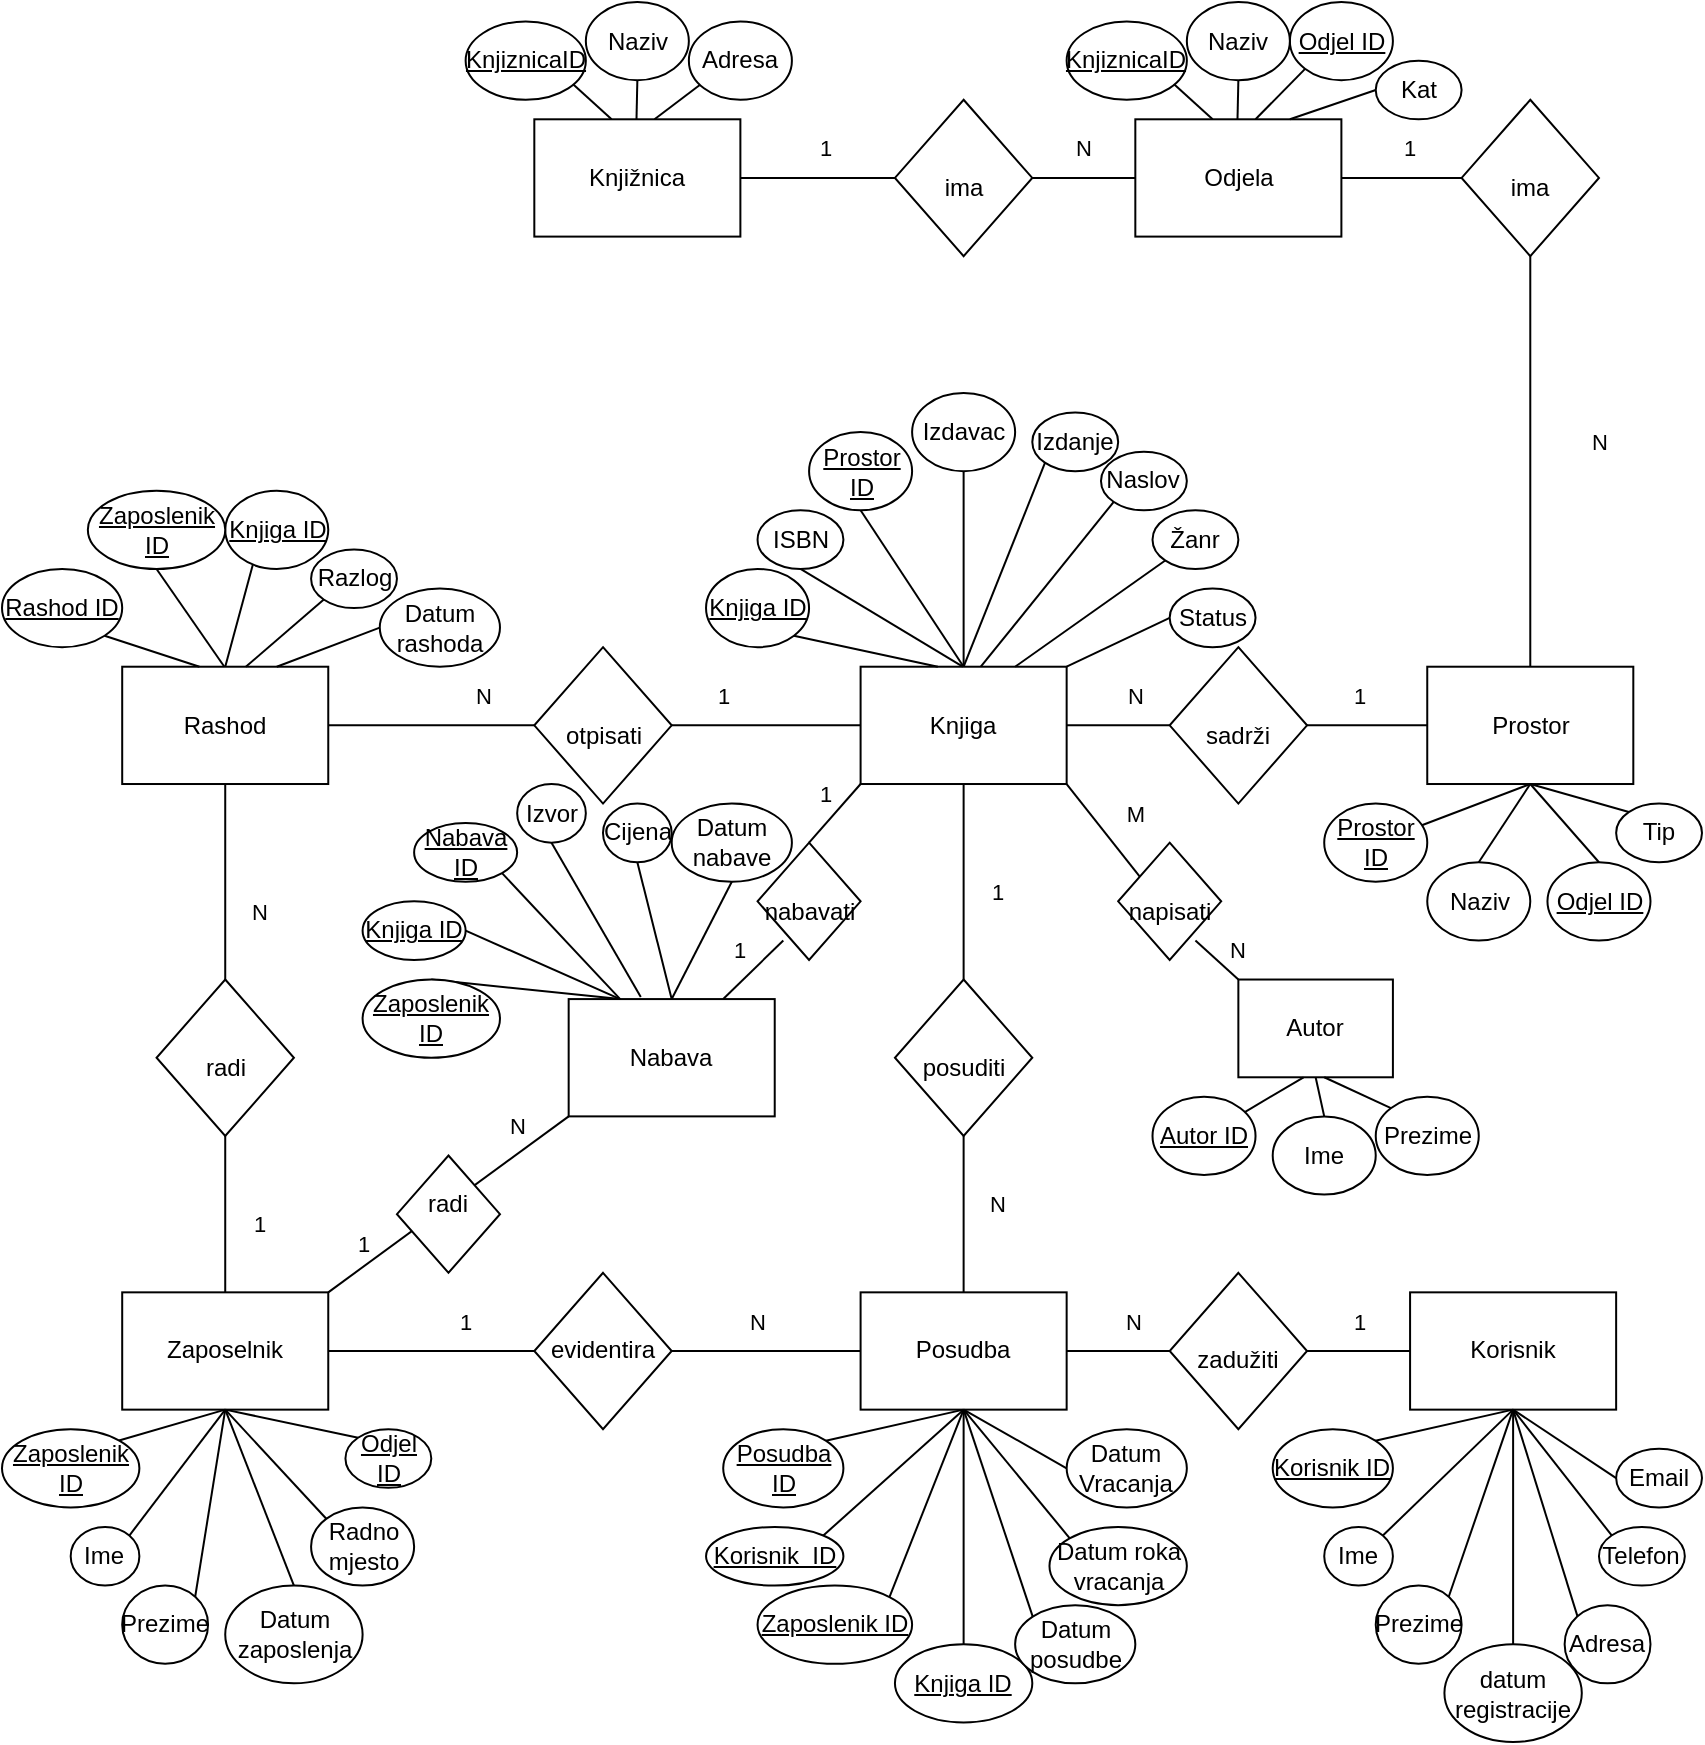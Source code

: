 <mxfile version="27.1.1">
  <diagram name="Page-1" id="M2LNEqtIfmqjcTcKB-mf">
    <mxGraphModel dx="1901" dy="999" grid="1" gridSize="10" guides="1" tooltips="1" connect="1" arrows="0" fold="1" page="1" pageScale="1" pageWidth="850" pageHeight="1100" background="none" math="0" shadow="0">
      <root>
        <mxCell id="0" />
        <mxCell id="1" parent="0" />
        <mxCell id="1V7mhFQArWC13XNGaeRc-141" value="" style="group" vertex="1" connectable="0" parent="1">
          <mxGeometry y="40" width="850" height="870" as="geometry" />
        </mxCell>
        <mxCell id="pajgnnAYTz7cmIwtwFmK-1" value="" style="rounded=0;whiteSpace=wrap;html=1;labelBackgroundColor=none;" parent="1V7mhFQArWC13XNGaeRc-141" vertex="1">
          <mxGeometry x="266.162" y="58.652" width="103.03" height="58.652" as="geometry" />
        </mxCell>
        <mxCell id="pajgnnAYTz7cmIwtwFmK-2" value="Knjižnica" style="text;html=1;align=center;verticalAlign=middle;whiteSpace=wrap;rounded=0;labelBackgroundColor=none;" parent="1V7mhFQArWC13XNGaeRc-141" vertex="1">
          <mxGeometry x="266.162" y="58.652" width="103.03" height="58.652" as="geometry" />
        </mxCell>
        <mxCell id="pajgnnAYTz7cmIwtwFmK-3" value="" style="rounded=0;whiteSpace=wrap;html=1;labelBackgroundColor=none;" parent="1V7mhFQArWC13XNGaeRc-141" vertex="1">
          <mxGeometry x="566.667" y="58.652" width="103.03" height="58.652" as="geometry" />
        </mxCell>
        <mxCell id="pajgnnAYTz7cmIwtwFmK-4" value="" style="rhombus;whiteSpace=wrap;html=1;labelBackgroundColor=none;" parent="1V7mhFQArWC13XNGaeRc-141" vertex="1">
          <mxGeometry x="446.465" y="48.876" width="68.687" height="78.202" as="geometry" />
        </mxCell>
        <mxCell id="pajgnnAYTz7cmIwtwFmK-5" value="" style="endArrow=none;html=1;rounded=0;exitX=1;exitY=0.5;exitDx=0;exitDy=0;entryX=0;entryY=0.5;entryDx=0;entryDy=0;labelBackgroundColor=none;fontColor=default;" parent="1V7mhFQArWC13XNGaeRc-141" source="pajgnnAYTz7cmIwtwFmK-2" target="pajgnnAYTz7cmIwtwFmK-4" edge="1">
          <mxGeometry width="50" height="50" relative="1" as="geometry">
            <mxPoint x="566.667" y="361.685" as="sourcePoint" />
            <mxPoint x="609.596" y="312.809" as="targetPoint" />
          </mxGeometry>
        </mxCell>
        <mxCell id="pajgnnAYTz7cmIwtwFmK-6" value="" style="endArrow=none;html=1;rounded=0;entryX=0;entryY=0.5;entryDx=0;entryDy=0;exitX=1;exitY=0.5;exitDx=0;exitDy=0;labelBackgroundColor=none;fontColor=default;" parent="1V7mhFQArWC13XNGaeRc-141" source="pajgnnAYTz7cmIwtwFmK-4" target="pajgnnAYTz7cmIwtwFmK-3" edge="1">
          <mxGeometry width="50" height="50" relative="1" as="geometry">
            <mxPoint x="566.667" y="361.685" as="sourcePoint" />
            <mxPoint x="609.596" y="312.809" as="targetPoint" />
          </mxGeometry>
        </mxCell>
        <mxCell id="pajgnnAYTz7cmIwtwFmK-7" value="ima" style="text;html=1;align=center;verticalAlign=middle;whiteSpace=wrap;rounded=0;labelBackgroundColor=none;" parent="1V7mhFQArWC13XNGaeRc-141" vertex="1">
          <mxGeometry x="455.051" y="78.202" width="51.515" height="29.326" as="geometry" />
        </mxCell>
        <mxCell id="pajgnnAYTz7cmIwtwFmK-8" value="Odjela" style="text;html=1;align=center;verticalAlign=middle;whiteSpace=wrap;rounded=0;labelBackgroundColor=none;" parent="1V7mhFQArWC13XNGaeRc-141" vertex="1">
          <mxGeometry x="566.667" y="58.652" width="103.03" height="58.652" as="geometry" />
        </mxCell>
        <mxCell id="pajgnnAYTz7cmIwtwFmK-9" value="" style="rhombus;whiteSpace=wrap;html=1;labelBackgroundColor=none;" parent="1V7mhFQArWC13XNGaeRc-141" vertex="1">
          <mxGeometry x="729.798" y="48.876" width="68.687" height="78.202" as="geometry" />
        </mxCell>
        <mxCell id="pajgnnAYTz7cmIwtwFmK-10" value="ima" style="text;html=1;align=center;verticalAlign=middle;whiteSpace=wrap;rounded=0;labelBackgroundColor=none;" parent="1V7mhFQArWC13XNGaeRc-141" vertex="1">
          <mxGeometry x="738.384" y="78.202" width="51.515" height="29.326" as="geometry" />
        </mxCell>
        <mxCell id="pajgnnAYTz7cmIwtwFmK-11" value="" style="endArrow=none;html=1;rounded=0;entryX=0;entryY=0.5;entryDx=0;entryDy=0;exitX=1;exitY=0.5;exitDx=0;exitDy=0;labelBackgroundColor=none;fontColor=default;" parent="1V7mhFQArWC13XNGaeRc-141" source="pajgnnAYTz7cmIwtwFmK-8" target="pajgnnAYTz7cmIwtwFmK-9" edge="1">
          <mxGeometry width="50" height="50" relative="1" as="geometry">
            <mxPoint x="566.667" y="361.685" as="sourcePoint" />
            <mxPoint x="609.596" y="312.809" as="targetPoint" />
          </mxGeometry>
        </mxCell>
        <mxCell id="pajgnnAYTz7cmIwtwFmK-12" value="" style="rounded=0;whiteSpace=wrap;html=1;labelBackgroundColor=none;" parent="1V7mhFQArWC13XNGaeRc-141" vertex="1">
          <mxGeometry x="712.626" y="332.36" width="103.03" height="58.652" as="geometry" />
        </mxCell>
        <mxCell id="pajgnnAYTz7cmIwtwFmK-13" value="" style="endArrow=none;html=1;rounded=0;entryX=0.5;entryY=0;entryDx=0;entryDy=0;exitX=0.5;exitY=1;exitDx=0;exitDy=0;labelBackgroundColor=none;fontColor=default;" parent="1V7mhFQArWC13XNGaeRc-141" source="pajgnnAYTz7cmIwtwFmK-9" target="pajgnnAYTz7cmIwtwFmK-12" edge="1">
          <mxGeometry width="50" height="50" relative="1" as="geometry">
            <mxPoint x="566.667" y="361.685" as="sourcePoint" />
            <mxPoint x="609.596" y="312.809" as="targetPoint" />
          </mxGeometry>
        </mxCell>
        <mxCell id="1V7mhFQArWC13XNGaeRc-8" style="edgeStyle=none;rounded=0;orthogonalLoop=1;jettySize=auto;html=1;exitX=0.5;exitY=1;exitDx=0;exitDy=0;entryX=0.5;entryY=0;entryDx=0;entryDy=0;endArrow=none;startFill=0;labelBackgroundColor=none;fontColor=default;" edge="1" parent="1V7mhFQArWC13XNGaeRc-141" source="pajgnnAYTz7cmIwtwFmK-14" target="1V7mhFQArWC13XNGaeRc-4">
          <mxGeometry relative="1" as="geometry" />
        </mxCell>
        <mxCell id="1V7mhFQArWC13XNGaeRc-10" style="rounded=0;orthogonalLoop=1;jettySize=auto;html=1;exitX=0.5;exitY=1;exitDx=0;exitDy=0;entryX=0;entryY=0;entryDx=0;entryDy=0;endArrow=none;startFill=0;" edge="1" parent="1V7mhFQArWC13XNGaeRc-141" source="pajgnnAYTz7cmIwtwFmK-14" target="1V7mhFQArWC13XNGaeRc-5">
          <mxGeometry relative="1" as="geometry" />
        </mxCell>
        <mxCell id="pajgnnAYTz7cmIwtwFmK-14" value="Prostor" style="text;html=1;align=center;verticalAlign=middle;whiteSpace=wrap;rounded=0;labelBackgroundColor=none;" parent="1V7mhFQArWC13XNGaeRc-141" vertex="1">
          <mxGeometry x="712.626" y="332.36" width="103.03" height="58.652" as="geometry" />
        </mxCell>
        <mxCell id="pajgnnAYTz7cmIwtwFmK-15" value="" style="rhombus;whiteSpace=wrap;html=1;labelBackgroundColor=none;" parent="1V7mhFQArWC13XNGaeRc-141" vertex="1">
          <mxGeometry x="583.838" y="322.584" width="68.687" height="78.202" as="geometry" />
        </mxCell>
        <mxCell id="pajgnnAYTz7cmIwtwFmK-16" value="" style="endArrow=none;html=1;rounded=0;entryX=0;entryY=0.5;entryDx=0;entryDy=0;labelBackgroundColor=none;fontColor=default;" parent="1V7mhFQArWC13XNGaeRc-141" target="pajgnnAYTz7cmIwtwFmK-15" edge="1">
          <mxGeometry width="50" height="50" relative="1" as="geometry">
            <mxPoint x="532.323" y="361.685" as="sourcePoint" />
            <mxPoint x="764.141" y="586.517" as="targetPoint" />
          </mxGeometry>
        </mxCell>
        <mxCell id="pajgnnAYTz7cmIwtwFmK-18" value="sadrži" style="text;html=1;align=center;verticalAlign=middle;whiteSpace=wrap;rounded=0;labelBackgroundColor=none;" parent="1V7mhFQArWC13XNGaeRc-141" vertex="1">
          <mxGeometry x="592.424" y="351.91" width="51.515" height="29.326" as="geometry" />
        </mxCell>
        <mxCell id="pajgnnAYTz7cmIwtwFmK-19" value="" style="endArrow=none;html=1;rounded=0;entryX=0;entryY=0.5;entryDx=0;entryDy=0;exitX=1;exitY=0.5;exitDx=0;exitDy=0;labelBackgroundColor=none;fontColor=default;" parent="1V7mhFQArWC13XNGaeRc-141" source="pajgnnAYTz7cmIwtwFmK-15" target="pajgnnAYTz7cmIwtwFmK-14" edge="1">
          <mxGeometry width="50" height="50" relative="1" as="geometry">
            <mxPoint x="566.667" y="449.663" as="sourcePoint" />
            <mxPoint x="609.596" y="400.787" as="targetPoint" />
          </mxGeometry>
        </mxCell>
        <mxCell id="pajgnnAYTz7cmIwtwFmK-20" value="" style="rounded=0;whiteSpace=wrap;html=1;labelBackgroundColor=none;" parent="1V7mhFQArWC13XNGaeRc-141" vertex="1">
          <mxGeometry x="429.293" y="332.36" width="103.03" height="58.652" as="geometry" />
        </mxCell>
        <mxCell id="1V7mhFQArWC13XNGaeRc-31" style="edgeStyle=none;shape=connector;rounded=0;orthogonalLoop=1;jettySize=auto;html=1;exitX=1;exitY=1;exitDx=0;exitDy=0;entryX=0.25;entryY=0;entryDx=0;entryDy=0;strokeColor=default;align=center;verticalAlign=middle;fontFamily=Helvetica;fontSize=11;fontColor=default;labelBackgroundColor=default;startFill=0;endArrow=none;" edge="1" parent="1V7mhFQArWC13XNGaeRc-141" source="pajgnnAYTz7cmIwtwFmK-21" target="1V7mhFQArWC13XNGaeRc-28">
          <mxGeometry relative="1" as="geometry" />
        </mxCell>
        <mxCell id="pajgnnAYTz7cmIwtwFmK-21" value="Knjiga" style="text;html=1;align=center;verticalAlign=middle;whiteSpace=wrap;rounded=0;labelBackgroundColor=none;" parent="1V7mhFQArWC13XNGaeRc-141" vertex="1">
          <mxGeometry x="429.293" y="332.36" width="103.03" height="58.652" as="geometry" />
        </mxCell>
        <mxCell id="pajgnnAYTz7cmIwtwFmK-23" value="" style="rounded=0;whiteSpace=wrap;html=1;labelBackgroundColor=none;" parent="1V7mhFQArWC13XNGaeRc-141" vertex="1">
          <mxGeometry x="429.293" y="645.169" width="103.03" height="58.652" as="geometry" />
        </mxCell>
        <mxCell id="pajgnnAYTz7cmIwtwFmK-24" value="Posudba" style="text;html=1;align=center;verticalAlign=middle;whiteSpace=wrap;rounded=0;labelBackgroundColor=none;" parent="1V7mhFQArWC13XNGaeRc-141" vertex="1">
          <mxGeometry x="429.293" y="645.169" width="103.03" height="58.652" as="geometry" />
        </mxCell>
        <mxCell id="pajgnnAYTz7cmIwtwFmK-25" value="" style="rhombus;whiteSpace=wrap;html=1;labelBackgroundColor=none;" parent="1V7mhFQArWC13XNGaeRc-141" vertex="1">
          <mxGeometry x="446.465" y="488.764" width="68.687" height="78.202" as="geometry" />
        </mxCell>
        <mxCell id="pajgnnAYTz7cmIwtwFmK-26" value="posuditi" style="text;html=1;align=center;verticalAlign=middle;whiteSpace=wrap;rounded=0;labelBackgroundColor=none;" parent="1V7mhFQArWC13XNGaeRc-141" vertex="1">
          <mxGeometry x="455.051" y="518.09" width="51.515" height="29.326" as="geometry" />
        </mxCell>
        <mxCell id="pajgnnAYTz7cmIwtwFmK-27" value="" style="endArrow=none;html=1;rounded=0;entryX=0.5;entryY=1;entryDx=0;entryDy=0;exitX=0.5;exitY=0;exitDx=0;exitDy=0;labelBackgroundColor=none;fontColor=default;" parent="1V7mhFQArWC13XNGaeRc-141" source="pajgnnAYTz7cmIwtwFmK-25" target="pajgnnAYTz7cmIwtwFmK-21" edge="1">
          <mxGeometry width="50" height="50" relative="1" as="geometry">
            <mxPoint x="566.667" y="478.989" as="sourcePoint" />
            <mxPoint x="609.596" y="430.112" as="targetPoint" />
          </mxGeometry>
        </mxCell>
        <mxCell id="pajgnnAYTz7cmIwtwFmK-28" value="" style="endArrow=none;html=1;rounded=0;entryX=0.5;entryY=1;entryDx=0;entryDy=0;exitX=0.5;exitY=0;exitDx=0;exitDy=0;labelBackgroundColor=none;fontColor=default;" parent="1V7mhFQArWC13XNGaeRc-141" source="pajgnnAYTz7cmIwtwFmK-24" target="pajgnnAYTz7cmIwtwFmK-25" edge="1">
          <mxGeometry width="50" height="50" relative="1" as="geometry">
            <mxPoint x="635.354" y="645.169" as="sourcePoint" />
            <mxPoint x="678.283" y="596.292" as="targetPoint" />
          </mxGeometry>
        </mxCell>
        <mxCell id="pajgnnAYTz7cmIwtwFmK-29" value="" style="rhombus;whiteSpace=wrap;html=1;labelBackgroundColor=none;" parent="1V7mhFQArWC13XNGaeRc-141" vertex="1">
          <mxGeometry x="583.838" y="635.393" width="68.687" height="78.202" as="geometry" />
        </mxCell>
        <mxCell id="pajgnnAYTz7cmIwtwFmK-30" value="" style="endArrow=none;html=1;rounded=0;entryX=0;entryY=0.5;entryDx=0;entryDy=0;labelBackgroundColor=none;fontColor=default;" parent="1V7mhFQArWC13XNGaeRc-141" target="pajgnnAYTz7cmIwtwFmK-29" edge="1">
          <mxGeometry width="50" height="50" relative="1" as="geometry">
            <mxPoint x="532.323" y="674.494" as="sourcePoint" />
            <mxPoint x="764.141" y="899.326" as="targetPoint" />
          </mxGeometry>
        </mxCell>
        <mxCell id="pajgnnAYTz7cmIwtwFmK-31" value="zadužiti" style="text;html=1;align=center;verticalAlign=middle;whiteSpace=wrap;rounded=0;labelBackgroundColor=none;" parent="1V7mhFQArWC13XNGaeRc-141" vertex="1">
          <mxGeometry x="592.424" y="664.719" width="51.515" height="29.326" as="geometry" />
        </mxCell>
        <mxCell id="pajgnnAYTz7cmIwtwFmK-32" value="" style="endArrow=none;html=1;rounded=0;entryX=0;entryY=0.5;entryDx=0;entryDy=0;labelBackgroundColor=none;fontColor=default;" parent="1V7mhFQArWC13XNGaeRc-141" edge="1">
          <mxGeometry width="50" height="50" relative="1" as="geometry">
            <mxPoint x="652.525" y="674.494" as="sourcePoint" />
            <mxPoint x="704.04" y="674.494" as="targetPoint" />
          </mxGeometry>
        </mxCell>
        <mxCell id="pajgnnAYTz7cmIwtwFmK-33" value="" style="rounded=0;whiteSpace=wrap;html=1;labelBackgroundColor=none;" parent="1V7mhFQArWC13XNGaeRc-141" vertex="1">
          <mxGeometry x="704.04" y="645.169" width="103.03" height="58.652" as="geometry" />
        </mxCell>
        <mxCell id="1V7mhFQArWC13XNGaeRc-53" style="edgeStyle=none;shape=connector;rounded=0;orthogonalLoop=1;jettySize=auto;html=1;exitX=0.5;exitY=1;exitDx=0;exitDy=0;entryX=1;entryY=0;entryDx=0;entryDy=0;strokeColor=default;align=center;verticalAlign=middle;fontFamily=Helvetica;fontSize=11;fontColor=default;labelBackgroundColor=default;startFill=0;endArrow=none;" edge="1" parent="1V7mhFQArWC13XNGaeRc-141" source="pajgnnAYTz7cmIwtwFmK-34" target="1V7mhFQArWC13XNGaeRc-43">
          <mxGeometry relative="1" as="geometry" />
        </mxCell>
        <mxCell id="pajgnnAYTz7cmIwtwFmK-34" value="Korisnik" style="text;html=1;align=center;verticalAlign=middle;whiteSpace=wrap;rounded=0;labelBackgroundColor=none;" parent="1V7mhFQArWC13XNGaeRc-141" vertex="1">
          <mxGeometry x="704.04" y="645.169" width="103.03" height="58.652" as="geometry" />
        </mxCell>
        <mxCell id="pajgnnAYTz7cmIwtwFmK-36" value="" style="rounded=0;whiteSpace=wrap;html=1;labelBackgroundColor=none;" parent="1V7mhFQArWC13XNGaeRc-141" vertex="1">
          <mxGeometry x="60.101" y="645.169" width="103.03" height="58.652" as="geometry" />
        </mxCell>
        <mxCell id="1V7mhFQArWC13XNGaeRc-90" style="edgeStyle=none;shape=connector;rounded=0;orthogonalLoop=1;jettySize=auto;html=1;exitX=1;exitY=0;exitDx=0;exitDy=0;entryX=0;entryY=1;entryDx=0;entryDy=0;strokeColor=default;align=center;verticalAlign=middle;fontFamily=Helvetica;fontSize=11;fontColor=default;labelBackgroundColor=default;startFill=0;endArrow=none;" edge="1" parent="1V7mhFQArWC13XNGaeRc-141" source="pajgnnAYTz7cmIwtwFmK-37" target="pajgnnAYTz7cmIwtwFmK-43">
          <mxGeometry relative="1" as="geometry" />
        </mxCell>
        <mxCell id="pajgnnAYTz7cmIwtwFmK-37" value="Zaposelnik" style="text;html=1;align=center;verticalAlign=middle;whiteSpace=wrap;rounded=0;labelBackgroundColor=none;" parent="1V7mhFQArWC13XNGaeRc-141" vertex="1">
          <mxGeometry x="60.101" y="645.169" width="103.03" height="58.652" as="geometry" />
        </mxCell>
        <mxCell id="pajgnnAYTz7cmIwtwFmK-38" value="evidentira" style="rhombus;whiteSpace=wrap;html=1;labelBackgroundColor=none;" parent="1V7mhFQArWC13XNGaeRc-141" vertex="1">
          <mxGeometry x="266.162" y="635.393" width="68.687" height="78.202" as="geometry" />
        </mxCell>
        <mxCell id="pajgnnAYTz7cmIwtwFmK-39" value="" style="endArrow=none;html=1;rounded=0;entryX=0;entryY=0.5;entryDx=0;entryDy=0;labelBackgroundColor=none;fontColor=default;" parent="1V7mhFQArWC13XNGaeRc-141" target="pajgnnAYTz7cmIwtwFmK-38" edge="1">
          <mxGeometry width="50" height="50" relative="1" as="geometry">
            <mxPoint x="163.131" y="674.494" as="sourcePoint" />
            <mxPoint x="214.646" y="674.494" as="targetPoint" />
          </mxGeometry>
        </mxCell>
        <mxCell id="pajgnnAYTz7cmIwtwFmK-41" value="" style="endArrow=none;html=1;rounded=0;entryX=0;entryY=0.5;entryDx=0;entryDy=0;exitX=1;exitY=0.5;exitDx=0;exitDy=0;labelBackgroundColor=none;fontColor=default;" parent="1V7mhFQArWC13XNGaeRc-141" source="pajgnnAYTz7cmIwtwFmK-38" edge="1">
          <mxGeometry width="50" height="50" relative="1" as="geometry">
            <mxPoint x="283.333" y="762.472" as="sourcePoint" />
            <mxPoint x="429.293" y="674.494" as="targetPoint" />
          </mxGeometry>
        </mxCell>
        <mxCell id="pajgnnAYTz7cmIwtwFmK-42" value="" style="rounded=0;whiteSpace=wrap;html=1;labelBackgroundColor=none;" parent="1V7mhFQArWC13XNGaeRc-141" vertex="1">
          <mxGeometry x="283.333" y="498.539" width="103.03" height="58.652" as="geometry" />
        </mxCell>
        <mxCell id="1V7mhFQArWC13XNGaeRc-133" style="edgeStyle=none;shape=connector;rounded=0;orthogonalLoop=1;jettySize=auto;html=1;exitX=0.75;exitY=0;exitDx=0;exitDy=0;entryX=0.25;entryY=1;entryDx=0;entryDy=0;strokeColor=default;align=center;verticalAlign=middle;fontFamily=Helvetica;fontSize=11;fontColor=default;labelBackgroundColor=default;startFill=0;endArrow=none;" edge="1" parent="1V7mhFQArWC13XNGaeRc-141" source="pajgnnAYTz7cmIwtwFmK-43" target="pajgnnAYTz7cmIwtwFmK-61">
          <mxGeometry relative="1" as="geometry" />
        </mxCell>
        <mxCell id="pajgnnAYTz7cmIwtwFmK-43" value="Nabava" style="text;html=1;align=center;verticalAlign=middle;whiteSpace=wrap;rounded=0;labelBackgroundColor=none;" parent="1V7mhFQArWC13XNGaeRc-141" vertex="1">
          <mxGeometry x="283.333" y="498.539" width="103.03" height="58.652" as="geometry" />
        </mxCell>
        <mxCell id="pajgnnAYTz7cmIwtwFmK-44" value="" style="rounded=0;whiteSpace=wrap;html=1;labelBackgroundColor=none;" parent="1V7mhFQArWC13XNGaeRc-141" vertex="1">
          <mxGeometry x="60.101" y="332.36" width="103.03" height="58.652" as="geometry" />
        </mxCell>
        <mxCell id="pajgnnAYTz7cmIwtwFmK-45" value="Rashod" style="text;html=1;align=center;verticalAlign=middle;whiteSpace=wrap;rounded=0;labelBackgroundColor=none;" parent="1V7mhFQArWC13XNGaeRc-141" vertex="1">
          <mxGeometry x="60.101" y="332.36" width="103.03" height="58.652" as="geometry" />
        </mxCell>
        <mxCell id="pajgnnAYTz7cmIwtwFmK-46" value="" style="endArrow=none;html=1;rounded=0;exitX=0.5;exitY=0;exitDx=0;exitDy=0;entryX=0.5;entryY=1;entryDx=0;entryDy=0;labelBackgroundColor=none;fontColor=default;" parent="1V7mhFQArWC13XNGaeRc-141" source="pajgnnAYTz7cmIwtwFmK-37" target="pajgnnAYTz7cmIwtwFmK-45" edge="1">
          <mxGeometry width="50" height="50" relative="1" as="geometry">
            <mxPoint x="103.03" y="488.764" as="sourcePoint" />
            <mxPoint x="145.96" y="439.888" as="targetPoint" />
          </mxGeometry>
        </mxCell>
        <mxCell id="pajgnnAYTz7cmIwtwFmK-47" value="" style="endArrow=none;html=1;rounded=0;exitX=1;exitY=0.5;exitDx=0;exitDy=0;entryX=0;entryY=0.5;entryDx=0;entryDy=0;labelBackgroundColor=none;fontColor=default;" parent="1V7mhFQArWC13XNGaeRc-141" source="pajgnnAYTz7cmIwtwFmK-45" target="pajgnnAYTz7cmIwtwFmK-21" edge="1">
          <mxGeometry width="50" height="50" relative="1" as="geometry">
            <mxPoint x="326.263" y="371.461" as="sourcePoint" />
            <mxPoint x="369.192" y="322.584" as="targetPoint" />
          </mxGeometry>
        </mxCell>
        <mxCell id="pajgnnAYTz7cmIwtwFmK-50" value="" style="rhombus;whiteSpace=wrap;html=1;labelBackgroundColor=none;" parent="1V7mhFQArWC13XNGaeRc-141" vertex="1">
          <mxGeometry x="77.273" y="488.764" width="68.687" height="78.202" as="geometry" />
        </mxCell>
        <mxCell id="pajgnnAYTz7cmIwtwFmK-51" value="" style="rhombus;whiteSpace=wrap;html=1;labelBackgroundColor=none;" parent="1V7mhFQArWC13XNGaeRc-141" vertex="1">
          <mxGeometry x="266.162" y="322.584" width="68.687" height="78.202" as="geometry" />
        </mxCell>
        <mxCell id="pajgnnAYTz7cmIwtwFmK-52" value="" style="rhombus;whiteSpace=wrap;html=1;labelBackgroundColor=none;" parent="1V7mhFQArWC13XNGaeRc-141" vertex="1">
          <mxGeometry x="377.778" y="420.337" width="51.515" height="58.652" as="geometry" />
        </mxCell>
        <mxCell id="pajgnnAYTz7cmIwtwFmK-53" value="radi" style="text;html=1;align=center;verticalAlign=middle;whiteSpace=wrap;rounded=0;labelBackgroundColor=none;" parent="1V7mhFQArWC13XNGaeRc-141" vertex="1">
          <mxGeometry x="85.859" y="518.09" width="51.515" height="29.326" as="geometry" />
        </mxCell>
        <mxCell id="pajgnnAYTz7cmIwtwFmK-54" value="otpisati" style="text;html=1;align=center;verticalAlign=middle;whiteSpace=wrap;rounded=0;labelBackgroundColor=none;" parent="1V7mhFQArWC13XNGaeRc-141" vertex="1">
          <mxGeometry x="274.747" y="351.91" width="51.515" height="29.326" as="geometry" />
        </mxCell>
        <mxCell id="pajgnnAYTz7cmIwtwFmK-55" value="" style="rhombus;whiteSpace=wrap;html=1;labelBackgroundColor=none;" parent="1V7mhFQArWC13XNGaeRc-141" vertex="1">
          <mxGeometry x="197.475" y="576.742" width="51.515" height="58.652" as="geometry" />
        </mxCell>
        <mxCell id="pajgnnAYTz7cmIwtwFmK-58" value="" style="endArrow=none;html=1;rounded=0;exitX=0.5;exitY=0;exitDx=0;exitDy=0;labelBackgroundColor=none;fontColor=default;" parent="1V7mhFQArWC13XNGaeRc-141" source="pajgnnAYTz7cmIwtwFmK-52" edge="1">
          <mxGeometry width="50" height="50" relative="1" as="geometry">
            <mxPoint x="386.364" y="439.888" as="sourcePoint" />
            <mxPoint x="429.293" y="391.011" as="targetPoint" />
          </mxGeometry>
        </mxCell>
        <mxCell id="pajgnnAYTz7cmIwtwFmK-60" value="radi" style="text;html=1;align=center;verticalAlign=middle;whiteSpace=wrap;rounded=0;labelBackgroundColor=none;" parent="1V7mhFQArWC13XNGaeRc-141" vertex="1">
          <mxGeometry x="197.475" y="586.517" width="51.515" height="29.326" as="geometry" />
        </mxCell>
        <mxCell id="pajgnnAYTz7cmIwtwFmK-61" value="nabavati" style="text;html=1;align=center;verticalAlign=middle;whiteSpace=wrap;rounded=0;labelBackgroundColor=none;" parent="1V7mhFQArWC13XNGaeRc-141" vertex="1">
          <mxGeometry x="377.778" y="439.888" width="51.515" height="29.326" as="geometry" />
        </mxCell>
        <mxCell id="pajgnnAYTz7cmIwtwFmK-62" value="" style="endArrow=none;html=1;rounded=0;labelBackgroundColor=none;fontColor=default;" parent="1V7mhFQArWC13XNGaeRc-141" edge="1">
          <mxGeometry width="50" height="50" relative="1" as="geometry">
            <mxPoint x="326.263" y="58.652" as="sourcePoint" />
            <mxPoint x="352.02" y="39.101" as="targetPoint" />
          </mxGeometry>
        </mxCell>
        <mxCell id="pajgnnAYTz7cmIwtwFmK-63" value="Adresa" style="ellipse;whiteSpace=wrap;html=1;labelBackgroundColor=none;" parent="1V7mhFQArWC13XNGaeRc-141" vertex="1">
          <mxGeometry x="343.434" y="9.775" width="51.515" height="39.101" as="geometry" />
        </mxCell>
        <mxCell id="pajgnnAYTz7cmIwtwFmK-64" value="" style="endArrow=none;html=1;rounded=0;labelBackgroundColor=none;fontColor=default;" parent="1V7mhFQArWC13XNGaeRc-141" edge="1">
          <mxGeometry width="50" height="50" relative="1" as="geometry">
            <mxPoint x="317.247" y="58.652" as="sourcePoint" />
            <mxPoint x="317.677" y="39.101" as="targetPoint" />
          </mxGeometry>
        </mxCell>
        <mxCell id="pajgnnAYTz7cmIwtwFmK-65" value="Naziv" style="ellipse;whiteSpace=wrap;html=1;labelBackgroundColor=none;" parent="1V7mhFQArWC13XNGaeRc-141" vertex="1">
          <mxGeometry x="291.919" width="51.515" height="39.101" as="geometry" />
        </mxCell>
        <mxCell id="pajgnnAYTz7cmIwtwFmK-66" value="" style="endArrow=none;html=1;rounded=0;entryX=0.375;entryY=0;entryDx=0;entryDy=0;entryPerimeter=0;labelBackgroundColor=none;fontColor=default;" parent="1V7mhFQArWC13XNGaeRc-141" target="pajgnnAYTz7cmIwtwFmK-2" edge="1">
          <mxGeometry width="50" height="50" relative="1" as="geometry">
            <mxPoint x="283.333" y="39.101" as="sourcePoint" />
            <mxPoint x="257.576" y="-19.551" as="targetPoint" />
          </mxGeometry>
        </mxCell>
        <mxCell id="pajgnnAYTz7cmIwtwFmK-67" value="&lt;u&gt;KnjiznicaID&lt;/u&gt;" style="ellipse;whiteSpace=wrap;html=1;labelBackgroundColor=none;" parent="1V7mhFQArWC13XNGaeRc-141" vertex="1">
          <mxGeometry x="231.818" y="9.775" width="60.101" height="39.101" as="geometry" />
        </mxCell>
        <mxCell id="pajgnnAYTz7cmIwtwFmK-69" value="" style="endArrow=none;html=1;rounded=0;entryX=0;entryY=1;entryDx=0;entryDy=0;labelBackgroundColor=none;fontColor=default;" parent="1V7mhFQArWC13XNGaeRc-141" target="pajgnnAYTz7cmIwtwFmK-70" edge="1">
          <mxGeometry width="50" height="50" relative="1" as="geometry">
            <mxPoint x="626.768" y="58.652" as="sourcePoint" />
            <mxPoint x="652.525" y="39.101" as="targetPoint" />
          </mxGeometry>
        </mxCell>
        <mxCell id="pajgnnAYTz7cmIwtwFmK-70" value="&lt;u&gt;Odjel ID&lt;/u&gt;" style="ellipse;whiteSpace=wrap;html=1;labelBackgroundColor=none;" parent="1V7mhFQArWC13XNGaeRc-141" vertex="1">
          <mxGeometry x="643.939" width="51.515" height="39.101" as="geometry" />
        </mxCell>
        <mxCell id="pajgnnAYTz7cmIwtwFmK-71" value="" style="endArrow=none;html=1;rounded=0;labelBackgroundColor=none;fontColor=default;" parent="1V7mhFQArWC13XNGaeRc-141" edge="1">
          <mxGeometry width="50" height="50" relative="1" as="geometry">
            <mxPoint x="617.753" y="58.652" as="sourcePoint" />
            <mxPoint x="618.182" y="39.101" as="targetPoint" />
          </mxGeometry>
        </mxCell>
        <mxCell id="pajgnnAYTz7cmIwtwFmK-72" value="Naziv" style="ellipse;whiteSpace=wrap;html=1;labelBackgroundColor=none;" parent="1V7mhFQArWC13XNGaeRc-141" vertex="1">
          <mxGeometry x="592.424" width="51.515" height="39.101" as="geometry" />
        </mxCell>
        <mxCell id="pajgnnAYTz7cmIwtwFmK-73" value="" style="endArrow=none;html=1;rounded=0;entryX=0.375;entryY=0;entryDx=0;entryDy=0;entryPerimeter=0;labelBackgroundColor=none;fontColor=default;" parent="1V7mhFQArWC13XNGaeRc-141" edge="1">
          <mxGeometry width="50" height="50" relative="1" as="geometry">
            <mxPoint x="583.838" y="39.101" as="sourcePoint" />
            <mxPoint x="605.303" y="58.652" as="targetPoint" />
          </mxGeometry>
        </mxCell>
        <mxCell id="pajgnnAYTz7cmIwtwFmK-74" value="&lt;u&gt;KnjiznicaID&lt;/u&gt;" style="ellipse;whiteSpace=wrap;html=1;labelBackgroundColor=none;" parent="1V7mhFQArWC13XNGaeRc-141" vertex="1">
          <mxGeometry x="532.323" y="9.775" width="60.101" height="39.101" as="geometry" />
        </mxCell>
        <mxCell id="pajgnnAYTz7cmIwtwFmK-75" value="Kat" style="ellipse;whiteSpace=wrap;html=1;labelBackgroundColor=none;" parent="1V7mhFQArWC13XNGaeRc-141" vertex="1">
          <mxGeometry x="686.869" y="29.326" width="42.929" height="29.326" as="geometry" />
        </mxCell>
        <mxCell id="pajgnnAYTz7cmIwtwFmK-77" value="" style="endArrow=none;html=1;rounded=0;entryX=0;entryY=0.5;entryDx=0;entryDy=0;exitX=0.75;exitY=0;exitDx=0;exitDy=0;labelBackgroundColor=none;fontColor=default;" parent="1V7mhFQArWC13XNGaeRc-141" source="pajgnnAYTz7cmIwtwFmK-8" target="pajgnnAYTz7cmIwtwFmK-75" edge="1">
          <mxGeometry width="50" height="50" relative="1" as="geometry">
            <mxPoint x="472.222" y="361.685" as="sourcePoint" />
            <mxPoint x="515.152" y="312.809" as="targetPoint" />
          </mxGeometry>
        </mxCell>
        <mxCell id="1V7mhFQArWC13XNGaeRc-3" value="" style="endArrow=none;html=1;rounded=0;exitX=0.5;exitY=1;exitDx=0;exitDy=0;labelBackgroundColor=none;fontColor=default;" edge="1" parent="1V7mhFQArWC13XNGaeRc-141" source="pajgnnAYTz7cmIwtwFmK-14" target="1V7mhFQArWC13XNGaeRc-2">
          <mxGeometry width="50" height="50" relative="1" as="geometry">
            <mxPoint x="695.455" y="420.337" as="sourcePoint" />
            <mxPoint x="712.626" y="391.011" as="targetPoint" />
          </mxGeometry>
        </mxCell>
        <mxCell id="1V7mhFQArWC13XNGaeRc-2" value="&lt;u&gt;Prostor ID&lt;/u&gt;" style="ellipse;whiteSpace=wrap;html=1;labelBackgroundColor=none;" vertex="1" parent="1V7mhFQArWC13XNGaeRc-141">
          <mxGeometry x="661.111" y="400.787" width="51.515" height="39.101" as="geometry" />
        </mxCell>
        <mxCell id="1V7mhFQArWC13XNGaeRc-4" value="Naziv" style="ellipse;whiteSpace=wrap;html=1;labelBackgroundColor=none;" vertex="1" parent="1V7mhFQArWC13XNGaeRc-141">
          <mxGeometry x="712.626" y="430.112" width="51.515" height="39.101" as="geometry" />
        </mxCell>
        <mxCell id="1V7mhFQArWC13XNGaeRc-5" value="Tip" style="ellipse;whiteSpace=wrap;html=1;labelBackgroundColor=none;" vertex="1" parent="1V7mhFQArWC13XNGaeRc-141">
          <mxGeometry x="807.071" y="400.787" width="42.929" height="29.326" as="geometry" />
        </mxCell>
        <mxCell id="1V7mhFQArWC13XNGaeRc-6" value="&lt;u&gt;Odjel ID&lt;/u&gt;" style="ellipse;whiteSpace=wrap;html=1;labelBackgroundColor=none;" vertex="1" parent="1V7mhFQArWC13XNGaeRc-141">
          <mxGeometry x="772.727" y="430.112" width="51.515" height="39.101" as="geometry" />
        </mxCell>
        <mxCell id="1V7mhFQArWC13XNGaeRc-9" style="edgeStyle=none;rounded=0;orthogonalLoop=1;jettySize=auto;html=1;exitX=0.5;exitY=1;exitDx=0;exitDy=0;entryX=0.5;entryY=0;entryDx=0;entryDy=0;endArrow=none;startFill=0;labelBackgroundColor=none;fontColor=default;" edge="1" parent="1V7mhFQArWC13XNGaeRc-141" source="pajgnnAYTz7cmIwtwFmK-14" target="1V7mhFQArWC13XNGaeRc-6">
          <mxGeometry relative="1" as="geometry" />
        </mxCell>
        <mxCell id="1V7mhFQArWC13XNGaeRc-11" value="" style="endArrow=none;html=1;rounded=0;entryX=0.5;entryY=1;entryDx=0;entryDy=0;labelBackgroundColor=none;fontColor=default;exitX=0.5;exitY=0;exitDx=0;exitDy=0;" edge="1" parent="1V7mhFQArWC13XNGaeRc-141" target="1V7mhFQArWC13XNGaeRc-12" source="pajgnnAYTz7cmIwtwFmK-21">
          <mxGeometry width="50" height="50" relative="1" as="geometry">
            <mxPoint x="489.394" y="332.36" as="sourcePoint" />
            <mxPoint x="515.152" y="312.809" as="targetPoint" />
          </mxGeometry>
        </mxCell>
        <mxCell id="1V7mhFQArWC13XNGaeRc-12" value="&lt;u&gt;Prostor ID&lt;/u&gt;" style="ellipse;whiteSpace=wrap;html=1;labelBackgroundColor=none;" vertex="1" parent="1V7mhFQArWC13XNGaeRc-141">
          <mxGeometry x="403.535" y="215.056" width="51.515" height="39.101" as="geometry" />
        </mxCell>
        <mxCell id="1V7mhFQArWC13XNGaeRc-13" value="" style="endArrow=none;html=1;rounded=0;labelBackgroundColor=none;fontColor=default;entryX=0.5;entryY=1;entryDx=0;entryDy=0;" edge="1" parent="1V7mhFQArWC13XNGaeRc-141" target="1V7mhFQArWC13XNGaeRc-14">
          <mxGeometry width="50" height="50" relative="1" as="geometry">
            <mxPoint x="480.379" y="332.36" as="sourcePoint" />
            <mxPoint x="480.808" y="312.809" as="targetPoint" />
          </mxGeometry>
        </mxCell>
        <mxCell id="1V7mhFQArWC13XNGaeRc-14" value="ISBN" style="ellipse;whiteSpace=wrap;html=1;labelBackgroundColor=none;" vertex="1" parent="1V7mhFQArWC13XNGaeRc-141">
          <mxGeometry x="377.778" y="254.157" width="42.929" height="29.326" as="geometry" />
        </mxCell>
        <mxCell id="1V7mhFQArWC13XNGaeRc-15" value="" style="endArrow=none;html=1;rounded=0;entryX=0.375;entryY=0;entryDx=0;entryDy=0;entryPerimeter=0;labelBackgroundColor=none;fontColor=default;exitX=1;exitY=1;exitDx=0;exitDy=0;" edge="1" parent="1V7mhFQArWC13XNGaeRc-141" source="1V7mhFQArWC13XNGaeRc-16">
          <mxGeometry width="50" height="50" relative="1" as="geometry">
            <mxPoint x="446.465" y="312.809" as="sourcePoint" />
            <mxPoint x="467.929" y="332.36" as="targetPoint" />
          </mxGeometry>
        </mxCell>
        <mxCell id="1V7mhFQArWC13XNGaeRc-16" value="&lt;u&gt;Knjiga ID&lt;/u&gt;" style="ellipse;whiteSpace=wrap;html=1;labelBackgroundColor=none;" vertex="1" parent="1V7mhFQArWC13XNGaeRc-141">
          <mxGeometry x="352.02" y="283.483" width="51.515" height="39.101" as="geometry" />
        </mxCell>
        <mxCell id="1V7mhFQArWC13XNGaeRc-17" value="Naslov" style="ellipse;whiteSpace=wrap;html=1;labelBackgroundColor=none;" vertex="1" parent="1V7mhFQArWC13XNGaeRc-141">
          <mxGeometry x="549.495" y="224.831" width="42.929" height="29.326" as="geometry" />
        </mxCell>
        <mxCell id="1V7mhFQArWC13XNGaeRc-18" value="" style="endArrow=none;html=1;rounded=0;entryX=0;entryY=1;entryDx=0;entryDy=0;labelBackgroundColor=none;fontColor=default;" edge="1" parent="1V7mhFQArWC13XNGaeRc-141" target="1V7mhFQArWC13XNGaeRc-17">
          <mxGeometry width="50" height="50" relative="1" as="geometry">
            <mxPoint x="489.394" y="332.36" as="sourcePoint" />
            <mxPoint x="377.778" y="586.517" as="targetPoint" />
          </mxGeometry>
        </mxCell>
        <mxCell id="1V7mhFQArWC13XNGaeRc-20" style="rounded=0;orthogonalLoop=1;jettySize=auto;html=1;exitX=0.5;exitY=1;exitDx=0;exitDy=0;endArrow=none;startFill=0;" edge="1" parent="1V7mhFQArWC13XNGaeRc-141" source="1V7mhFQArWC13XNGaeRc-19">
          <mxGeometry relative="1" as="geometry">
            <mxPoint x="480.808" y="332.36" as="targetPoint" />
          </mxGeometry>
        </mxCell>
        <mxCell id="1V7mhFQArWC13XNGaeRc-19" value="Izdavac" style="ellipse;whiteSpace=wrap;html=1;" vertex="1" parent="1V7mhFQArWC13XNGaeRc-141">
          <mxGeometry x="455.051" y="195.506" width="51.515" height="39.101" as="geometry" />
        </mxCell>
        <mxCell id="1V7mhFQArWC13XNGaeRc-22" style="edgeStyle=none;rounded=0;orthogonalLoop=1;jettySize=auto;html=1;exitX=0;exitY=1;exitDx=0;exitDy=0;entryX=0.5;entryY=0;entryDx=0;entryDy=0;endArrow=none;startFill=0;" edge="1" parent="1V7mhFQArWC13XNGaeRc-141" source="1V7mhFQArWC13XNGaeRc-21" target="pajgnnAYTz7cmIwtwFmK-21">
          <mxGeometry relative="1" as="geometry" />
        </mxCell>
        <mxCell id="1V7mhFQArWC13XNGaeRc-21" value="Izdanje" style="ellipse;whiteSpace=wrap;html=1;" vertex="1" parent="1V7mhFQArWC13XNGaeRc-141">
          <mxGeometry x="515.152" y="205.281" width="42.929" height="29.326" as="geometry" />
        </mxCell>
        <mxCell id="1V7mhFQArWC13XNGaeRc-24" style="edgeStyle=none;shape=connector;rounded=0;orthogonalLoop=1;jettySize=auto;html=1;exitX=0;exitY=1;exitDx=0;exitDy=0;entryX=0.75;entryY=0;entryDx=0;entryDy=0;strokeColor=default;align=center;verticalAlign=middle;fontFamily=Helvetica;fontSize=11;fontColor=default;labelBackgroundColor=default;startFill=0;endArrow=none;" edge="1" parent="1V7mhFQArWC13XNGaeRc-141" source="1V7mhFQArWC13XNGaeRc-23" target="pajgnnAYTz7cmIwtwFmK-21">
          <mxGeometry relative="1" as="geometry" />
        </mxCell>
        <mxCell id="1V7mhFQArWC13XNGaeRc-23" value="Žanr" style="ellipse;whiteSpace=wrap;html=1;labelBackgroundColor=none;" vertex="1" parent="1V7mhFQArWC13XNGaeRc-141">
          <mxGeometry x="575.253" y="254.157" width="42.929" height="29.326" as="geometry" />
        </mxCell>
        <mxCell id="1V7mhFQArWC13XNGaeRc-26" style="edgeStyle=none;shape=connector;rounded=0;orthogonalLoop=1;jettySize=auto;html=1;exitX=0;exitY=0.5;exitDx=0;exitDy=0;entryX=1;entryY=0;entryDx=0;entryDy=0;strokeColor=default;align=center;verticalAlign=middle;fontFamily=Helvetica;fontSize=11;fontColor=default;labelBackgroundColor=default;startFill=0;endArrow=none;" edge="1" parent="1V7mhFQArWC13XNGaeRc-141" source="1V7mhFQArWC13XNGaeRc-25" target="pajgnnAYTz7cmIwtwFmK-21">
          <mxGeometry relative="1" as="geometry" />
        </mxCell>
        <mxCell id="1V7mhFQArWC13XNGaeRc-25" value="Status" style="ellipse;whiteSpace=wrap;html=1;labelBackgroundColor=none;" vertex="1" parent="1V7mhFQArWC13XNGaeRc-141">
          <mxGeometry x="583.838" y="293.258" width="42.929" height="29.326" as="geometry" />
        </mxCell>
        <mxCell id="1V7mhFQArWC13XNGaeRc-27" value="" style="rhombus;whiteSpace=wrap;html=1;labelBackgroundColor=none;" vertex="1" parent="1V7mhFQArWC13XNGaeRc-141">
          <mxGeometry x="558.081" y="420.337" width="51.515" height="58.652" as="geometry" />
        </mxCell>
        <mxCell id="1V7mhFQArWC13XNGaeRc-34" style="edgeStyle=none;shape=connector;rounded=0;orthogonalLoop=1;jettySize=auto;html=1;exitX=0.75;exitY=1;exitDx=0;exitDy=0;entryX=0;entryY=0;entryDx=0;entryDy=0;strokeColor=default;align=center;verticalAlign=middle;fontFamily=Helvetica;fontSize=11;fontColor=default;labelBackgroundColor=default;startFill=0;endArrow=none;" edge="1" parent="1V7mhFQArWC13XNGaeRc-141" source="1V7mhFQArWC13XNGaeRc-28" target="1V7mhFQArWC13XNGaeRc-33">
          <mxGeometry relative="1" as="geometry" />
        </mxCell>
        <mxCell id="1V7mhFQArWC13XNGaeRc-28" value="napisati" style="text;html=1;align=center;verticalAlign=middle;whiteSpace=wrap;rounded=0;labelBackgroundColor=none;" vertex="1" parent="1V7mhFQArWC13XNGaeRc-141">
          <mxGeometry x="558.081" y="439.888" width="51.515" height="29.326" as="geometry" />
        </mxCell>
        <mxCell id="1V7mhFQArWC13XNGaeRc-32" value="" style="rounded=0;whiteSpace=wrap;html=1;labelBackgroundColor=none;" vertex="1" parent="1V7mhFQArWC13XNGaeRc-141">
          <mxGeometry x="618.182" y="488.764" width="77.273" height="48.876" as="geometry" />
        </mxCell>
        <mxCell id="1V7mhFQArWC13XNGaeRc-33" value="Autor" style="text;html=1;align=center;verticalAlign=middle;whiteSpace=wrap;rounded=0;labelBackgroundColor=none;" vertex="1" parent="1V7mhFQArWC13XNGaeRc-141">
          <mxGeometry x="618.182" y="488.764" width="77.273" height="48.876" as="geometry" />
        </mxCell>
        <mxCell id="1V7mhFQArWC13XNGaeRc-35" style="edgeStyle=none;rounded=0;orthogonalLoop=1;jettySize=auto;html=1;exitX=0.5;exitY=1;exitDx=0;exitDy=0;entryX=0.5;entryY=0;entryDx=0;entryDy=0;endArrow=none;startFill=0;labelBackgroundColor=none;fontColor=default;" edge="1" parent="1V7mhFQArWC13XNGaeRc-141" target="1V7mhFQArWC13XNGaeRc-39" source="1V7mhFQArWC13XNGaeRc-33">
          <mxGeometry relative="1" as="geometry">
            <mxPoint x="661.111" y="537.64" as="sourcePoint" />
          </mxGeometry>
        </mxCell>
        <mxCell id="1V7mhFQArWC13XNGaeRc-37" value="" style="endArrow=none;html=1;rounded=0;exitX=0.422;exitY=1;exitDx=0;exitDy=0;labelBackgroundColor=none;fontColor=default;exitPerimeter=0;" edge="1" parent="1V7mhFQArWC13XNGaeRc-141" target="1V7mhFQArWC13XNGaeRc-38" source="1V7mhFQArWC13XNGaeRc-33">
          <mxGeometry width="50" height="50" relative="1" as="geometry">
            <mxPoint x="661.111" y="537.64" as="sourcePoint" />
            <mxPoint x="609.596" y="537.64" as="targetPoint" />
          </mxGeometry>
        </mxCell>
        <mxCell id="1V7mhFQArWC13XNGaeRc-38" value="&lt;u&gt;Autor ID&lt;/u&gt;" style="ellipse;whiteSpace=wrap;html=1;labelBackgroundColor=none;" vertex="1" parent="1V7mhFQArWC13XNGaeRc-141">
          <mxGeometry x="575.253" y="547.416" width="51.515" height="39.101" as="geometry" />
        </mxCell>
        <mxCell id="1V7mhFQArWC13XNGaeRc-39" value="Ime" style="ellipse;whiteSpace=wrap;html=1;labelBackgroundColor=none;" vertex="1" parent="1V7mhFQArWC13XNGaeRc-141">
          <mxGeometry x="635.354" y="557.191" width="51.515" height="39.101" as="geometry" />
        </mxCell>
        <mxCell id="1V7mhFQArWC13XNGaeRc-41" value="Prezime" style="ellipse;whiteSpace=wrap;html=1;labelBackgroundColor=none;" vertex="1" parent="1V7mhFQArWC13XNGaeRc-141">
          <mxGeometry x="686.869" y="547.416" width="51.515" height="39.101" as="geometry" />
        </mxCell>
        <mxCell id="1V7mhFQArWC13XNGaeRc-42" style="edgeStyle=none;rounded=0;orthogonalLoop=1;jettySize=auto;html=1;exitX=0.5;exitY=1;exitDx=0;exitDy=0;entryX=0;entryY=0;entryDx=0;entryDy=0;endArrow=none;startFill=0;labelBackgroundColor=none;fontColor=default;" edge="1" parent="1V7mhFQArWC13XNGaeRc-141" target="1V7mhFQArWC13XNGaeRc-41">
          <mxGeometry relative="1" as="geometry">
            <mxPoint x="661.111" y="537.64" as="sourcePoint" />
          </mxGeometry>
        </mxCell>
        <mxCell id="1V7mhFQArWC13XNGaeRc-43" value="&lt;u&gt;Korisnik ID&lt;/u&gt;" style="ellipse;whiteSpace=wrap;html=1;labelBackgroundColor=none;" vertex="1" parent="1V7mhFQArWC13XNGaeRc-141">
          <mxGeometry x="635.354" y="713.596" width="60.101" height="39.101" as="geometry" />
        </mxCell>
        <mxCell id="1V7mhFQArWC13XNGaeRc-58" style="edgeStyle=none;shape=connector;rounded=0;orthogonalLoop=1;jettySize=auto;html=1;exitX=0;exitY=0.5;exitDx=0;exitDy=0;entryX=0.5;entryY=1;entryDx=0;entryDy=0;strokeColor=default;align=center;verticalAlign=middle;fontFamily=Helvetica;fontSize=11;fontColor=default;labelBackgroundColor=default;startFill=0;endArrow=none;" edge="1" parent="1V7mhFQArWC13XNGaeRc-141" source="1V7mhFQArWC13XNGaeRc-44" target="pajgnnAYTz7cmIwtwFmK-34">
          <mxGeometry relative="1" as="geometry" />
        </mxCell>
        <mxCell id="1V7mhFQArWC13XNGaeRc-44" value="Email" style="ellipse;whiteSpace=wrap;html=1;labelBackgroundColor=none;" vertex="1" parent="1V7mhFQArWC13XNGaeRc-141">
          <mxGeometry x="807.071" y="723.371" width="42.929" height="29.326" as="geometry" />
        </mxCell>
        <mxCell id="1V7mhFQArWC13XNGaeRc-57" style="edgeStyle=none;shape=connector;rounded=0;orthogonalLoop=1;jettySize=auto;html=1;exitX=0.5;exitY=0;exitDx=0;exitDy=0;entryX=0.5;entryY=1;entryDx=0;entryDy=0;strokeColor=default;align=center;verticalAlign=middle;fontFamily=Helvetica;fontSize=11;fontColor=default;labelBackgroundColor=default;startFill=0;endArrow=none;" edge="1" parent="1V7mhFQArWC13XNGaeRc-141" source="1V7mhFQArWC13XNGaeRc-45" target="pajgnnAYTz7cmIwtwFmK-34">
          <mxGeometry relative="1" as="geometry" />
        </mxCell>
        <mxCell id="1V7mhFQArWC13XNGaeRc-45" value="datum registracije" style="ellipse;whiteSpace=wrap;html=1;labelBackgroundColor=none;" vertex="1" parent="1V7mhFQArWC13XNGaeRc-141">
          <mxGeometry x="721.212" y="821.124" width="68.687" height="48.876" as="geometry" />
        </mxCell>
        <mxCell id="1V7mhFQArWC13XNGaeRc-54" style="edgeStyle=none;shape=connector;rounded=0;orthogonalLoop=1;jettySize=auto;html=1;exitX=1;exitY=0;exitDx=0;exitDy=0;entryX=0.5;entryY=1;entryDx=0;entryDy=0;strokeColor=default;align=center;verticalAlign=middle;fontFamily=Helvetica;fontSize=11;fontColor=default;labelBackgroundColor=default;startFill=0;endArrow=none;" edge="1" parent="1V7mhFQArWC13XNGaeRc-141" source="1V7mhFQArWC13XNGaeRc-47" target="pajgnnAYTz7cmIwtwFmK-34">
          <mxGeometry relative="1" as="geometry" />
        </mxCell>
        <mxCell id="1V7mhFQArWC13XNGaeRc-47" value="Ime" style="ellipse;whiteSpace=wrap;html=1;" vertex="1" parent="1V7mhFQArWC13XNGaeRc-141">
          <mxGeometry x="661.111" y="762.472" width="34.343" height="29.326" as="geometry" />
        </mxCell>
        <mxCell id="1V7mhFQArWC13XNGaeRc-59" style="edgeStyle=none;shape=connector;rounded=0;orthogonalLoop=1;jettySize=auto;html=1;exitX=0;exitY=0;exitDx=0;exitDy=0;entryX=0.5;entryY=1;entryDx=0;entryDy=0;strokeColor=default;align=center;verticalAlign=middle;fontFamily=Helvetica;fontSize=11;fontColor=default;labelBackgroundColor=default;startFill=0;endArrow=none;" edge="1" parent="1V7mhFQArWC13XNGaeRc-141" source="1V7mhFQArWC13XNGaeRc-48" target="pajgnnAYTz7cmIwtwFmK-34">
          <mxGeometry relative="1" as="geometry" />
        </mxCell>
        <mxCell id="1V7mhFQArWC13XNGaeRc-48" value="Telefon" style="ellipse;whiteSpace=wrap;html=1;" vertex="1" parent="1V7mhFQArWC13XNGaeRc-141">
          <mxGeometry x="798.485" y="762.472" width="42.929" height="29.326" as="geometry" />
        </mxCell>
        <mxCell id="1V7mhFQArWC13XNGaeRc-55" style="edgeStyle=none;shape=connector;rounded=0;orthogonalLoop=1;jettySize=auto;html=1;exitX=1;exitY=0;exitDx=0;exitDy=0;entryX=0.5;entryY=1;entryDx=0;entryDy=0;strokeColor=default;align=center;verticalAlign=middle;fontFamily=Helvetica;fontSize=11;fontColor=default;labelBackgroundColor=default;startFill=0;endArrow=none;" edge="1" parent="1V7mhFQArWC13XNGaeRc-141" source="1V7mhFQArWC13XNGaeRc-51" target="pajgnnAYTz7cmIwtwFmK-34">
          <mxGeometry relative="1" as="geometry" />
        </mxCell>
        <mxCell id="1V7mhFQArWC13XNGaeRc-51" value="Prezime" style="ellipse;whiteSpace=wrap;html=1;labelBackgroundColor=none;" vertex="1" parent="1V7mhFQArWC13XNGaeRc-141">
          <mxGeometry x="686.869" y="791.798" width="42.929" height="39.101" as="geometry" />
        </mxCell>
        <mxCell id="1V7mhFQArWC13XNGaeRc-56" style="edgeStyle=none;shape=connector;rounded=0;orthogonalLoop=1;jettySize=auto;html=1;exitX=0;exitY=0;exitDx=0;exitDy=0;entryX=0.5;entryY=1;entryDx=0;entryDy=0;strokeColor=default;align=center;verticalAlign=middle;fontFamily=Helvetica;fontSize=11;fontColor=default;labelBackgroundColor=default;startFill=0;endArrow=none;" edge="1" parent="1V7mhFQArWC13XNGaeRc-141" source="1V7mhFQArWC13XNGaeRc-52" target="pajgnnAYTz7cmIwtwFmK-34">
          <mxGeometry relative="1" as="geometry" />
        </mxCell>
        <mxCell id="1V7mhFQArWC13XNGaeRc-52" value="Adresa" style="ellipse;whiteSpace=wrap;html=1;labelBackgroundColor=none;" vertex="1" parent="1V7mhFQArWC13XNGaeRc-141">
          <mxGeometry x="781.313" y="801.573" width="42.929" height="39.101" as="geometry" />
        </mxCell>
        <mxCell id="1V7mhFQArWC13XNGaeRc-60" style="edgeStyle=none;shape=connector;rounded=0;orthogonalLoop=1;jettySize=auto;html=1;exitX=0.5;exitY=1;exitDx=0;exitDy=0;entryX=1;entryY=0;entryDx=0;entryDy=0;strokeColor=default;align=center;verticalAlign=middle;fontFamily=Helvetica;fontSize=11;fontColor=default;labelBackgroundColor=default;startFill=0;endArrow=none;" edge="1" parent="1V7mhFQArWC13XNGaeRc-141" target="1V7mhFQArWC13XNGaeRc-61">
          <mxGeometry relative="1" as="geometry">
            <mxPoint x="111.616" y="703.82" as="sourcePoint" />
          </mxGeometry>
        </mxCell>
        <mxCell id="1V7mhFQArWC13XNGaeRc-61" value="&lt;u&gt;Zaposlenik ID&lt;/u&gt;" style="ellipse;whiteSpace=wrap;html=1;labelBackgroundColor=none;" vertex="1" parent="1V7mhFQArWC13XNGaeRc-141">
          <mxGeometry y="713.596" width="68.687" height="39.101" as="geometry" />
        </mxCell>
        <mxCell id="1V7mhFQArWC13XNGaeRc-64" style="edgeStyle=none;shape=connector;rounded=0;orthogonalLoop=1;jettySize=auto;html=1;exitX=0.5;exitY=0;exitDx=0;exitDy=0;entryX=0.5;entryY=1;entryDx=0;entryDy=0;strokeColor=default;align=center;verticalAlign=middle;fontFamily=Helvetica;fontSize=11;fontColor=default;labelBackgroundColor=default;startFill=0;endArrow=none;" edge="1" parent="1V7mhFQArWC13XNGaeRc-141" source="1V7mhFQArWC13XNGaeRc-65">
          <mxGeometry relative="1" as="geometry">
            <mxPoint x="111.616" y="703.82" as="targetPoint" />
          </mxGeometry>
        </mxCell>
        <mxCell id="1V7mhFQArWC13XNGaeRc-65" value="Datum zaposlenja" style="ellipse;whiteSpace=wrap;html=1;labelBackgroundColor=none;" vertex="1" parent="1V7mhFQArWC13XNGaeRc-141">
          <mxGeometry x="111.616" y="791.798" width="68.687" height="48.876" as="geometry" />
        </mxCell>
        <mxCell id="1V7mhFQArWC13XNGaeRc-66" style="edgeStyle=none;shape=connector;rounded=0;orthogonalLoop=1;jettySize=auto;html=1;exitX=1;exitY=0;exitDx=0;exitDy=0;entryX=0.5;entryY=1;entryDx=0;entryDy=0;strokeColor=default;align=center;verticalAlign=middle;fontFamily=Helvetica;fontSize=11;fontColor=default;labelBackgroundColor=default;startFill=0;endArrow=none;" edge="1" parent="1V7mhFQArWC13XNGaeRc-141" source="1V7mhFQArWC13XNGaeRc-67">
          <mxGeometry relative="1" as="geometry">
            <mxPoint x="111.616" y="703.82" as="targetPoint" />
          </mxGeometry>
        </mxCell>
        <mxCell id="1V7mhFQArWC13XNGaeRc-67" value="Ime" style="ellipse;whiteSpace=wrap;html=1;" vertex="1" parent="1V7mhFQArWC13XNGaeRc-141">
          <mxGeometry x="34.343" y="762.472" width="34.343" height="29.326" as="geometry" />
        </mxCell>
        <mxCell id="1V7mhFQArWC13XNGaeRc-68" style="edgeStyle=none;shape=connector;rounded=0;orthogonalLoop=1;jettySize=auto;html=1;exitX=0;exitY=0;exitDx=0;exitDy=0;entryX=0.5;entryY=1;entryDx=0;entryDy=0;strokeColor=default;align=center;verticalAlign=middle;fontFamily=Helvetica;fontSize=11;fontColor=default;labelBackgroundColor=default;startFill=0;endArrow=none;" edge="1" parent="1V7mhFQArWC13XNGaeRc-141" source="1V7mhFQArWC13XNGaeRc-69">
          <mxGeometry relative="1" as="geometry">
            <mxPoint x="111.616" y="703.82" as="targetPoint" />
          </mxGeometry>
        </mxCell>
        <mxCell id="1V7mhFQArWC13XNGaeRc-69" value="&lt;u&gt;Odjel ID&lt;/u&gt;" style="ellipse;whiteSpace=wrap;html=1;" vertex="1" parent="1V7mhFQArWC13XNGaeRc-141">
          <mxGeometry x="171.717" y="713.596" width="42.929" height="29.326" as="geometry" />
        </mxCell>
        <mxCell id="1V7mhFQArWC13XNGaeRc-70" style="edgeStyle=none;shape=connector;rounded=0;orthogonalLoop=1;jettySize=auto;html=1;exitX=1;exitY=0;exitDx=0;exitDy=0;entryX=0.5;entryY=1;entryDx=0;entryDy=0;strokeColor=default;align=center;verticalAlign=middle;fontFamily=Helvetica;fontSize=11;fontColor=default;labelBackgroundColor=default;startFill=0;endArrow=none;" edge="1" parent="1V7mhFQArWC13XNGaeRc-141" source="1V7mhFQArWC13XNGaeRc-71">
          <mxGeometry relative="1" as="geometry">
            <mxPoint x="111.616" y="703.82" as="targetPoint" />
          </mxGeometry>
        </mxCell>
        <mxCell id="1V7mhFQArWC13XNGaeRc-71" value="Prezime" style="ellipse;whiteSpace=wrap;html=1;labelBackgroundColor=none;" vertex="1" parent="1V7mhFQArWC13XNGaeRc-141">
          <mxGeometry x="60.101" y="791.798" width="42.929" height="39.101" as="geometry" />
        </mxCell>
        <mxCell id="1V7mhFQArWC13XNGaeRc-72" style="edgeStyle=none;shape=connector;rounded=0;orthogonalLoop=1;jettySize=auto;html=1;exitX=0;exitY=0;exitDx=0;exitDy=0;entryX=0.5;entryY=1;entryDx=0;entryDy=0;strokeColor=default;align=center;verticalAlign=middle;fontFamily=Helvetica;fontSize=11;fontColor=default;labelBackgroundColor=default;startFill=0;endArrow=none;" edge="1" parent="1V7mhFQArWC13XNGaeRc-141" source="1V7mhFQArWC13XNGaeRc-73">
          <mxGeometry relative="1" as="geometry">
            <mxPoint x="111.616" y="703.82" as="targetPoint" />
          </mxGeometry>
        </mxCell>
        <mxCell id="1V7mhFQArWC13XNGaeRc-73" value="Radno mjesto" style="ellipse;whiteSpace=wrap;html=1;labelBackgroundColor=none;" vertex="1" parent="1V7mhFQArWC13XNGaeRc-141">
          <mxGeometry x="154.545" y="752.697" width="51.515" height="39.101" as="geometry" />
        </mxCell>
        <mxCell id="1V7mhFQArWC13XNGaeRc-74" style="edgeStyle=none;shape=connector;rounded=0;orthogonalLoop=1;jettySize=auto;html=1;exitX=0.5;exitY=1;exitDx=0;exitDy=0;entryX=1;entryY=0;entryDx=0;entryDy=0;strokeColor=default;align=center;verticalAlign=middle;fontFamily=Helvetica;fontSize=11;fontColor=default;labelBackgroundColor=default;startFill=0;endArrow=none;" edge="1" parent="1V7mhFQArWC13XNGaeRc-141" target="1V7mhFQArWC13XNGaeRc-75">
          <mxGeometry relative="1" as="geometry">
            <mxPoint x="480.808" y="703.82" as="sourcePoint" />
          </mxGeometry>
        </mxCell>
        <mxCell id="1V7mhFQArWC13XNGaeRc-75" value="&lt;u&gt;Posudba ID&lt;/u&gt;" style="ellipse;whiteSpace=wrap;html=1;labelBackgroundColor=none;" vertex="1" parent="1V7mhFQArWC13XNGaeRc-141">
          <mxGeometry x="360.606" y="713.596" width="60.101" height="39.101" as="geometry" />
        </mxCell>
        <mxCell id="1V7mhFQArWC13XNGaeRc-76" style="edgeStyle=none;shape=connector;rounded=0;orthogonalLoop=1;jettySize=auto;html=1;exitX=0;exitY=0.5;exitDx=0;exitDy=0;entryX=0.5;entryY=1;entryDx=0;entryDy=0;strokeColor=default;align=center;verticalAlign=middle;fontFamily=Helvetica;fontSize=11;fontColor=default;labelBackgroundColor=default;startFill=0;endArrow=none;" edge="1" parent="1V7mhFQArWC13XNGaeRc-141" source="1V7mhFQArWC13XNGaeRc-77">
          <mxGeometry relative="1" as="geometry">
            <mxPoint x="480.808" y="703.82" as="targetPoint" />
          </mxGeometry>
        </mxCell>
        <mxCell id="1V7mhFQArWC13XNGaeRc-77" value="Datum Vracanja" style="ellipse;whiteSpace=wrap;html=1;labelBackgroundColor=none;" vertex="1" parent="1V7mhFQArWC13XNGaeRc-141">
          <mxGeometry x="532.323" y="713.596" width="60.101" height="39.101" as="geometry" />
        </mxCell>
        <mxCell id="1V7mhFQArWC13XNGaeRc-78" style="edgeStyle=none;shape=connector;rounded=0;orthogonalLoop=1;jettySize=auto;html=1;exitX=0.5;exitY=0;exitDx=0;exitDy=0;entryX=0.5;entryY=1;entryDx=0;entryDy=0;strokeColor=default;align=center;verticalAlign=middle;fontFamily=Helvetica;fontSize=11;fontColor=default;labelBackgroundColor=default;startFill=0;endArrow=none;" edge="1" parent="1V7mhFQArWC13XNGaeRc-141" source="1V7mhFQArWC13XNGaeRc-79">
          <mxGeometry relative="1" as="geometry">
            <mxPoint x="480.808" y="703.82" as="targetPoint" />
          </mxGeometry>
        </mxCell>
        <mxCell id="1V7mhFQArWC13XNGaeRc-79" value="&lt;u&gt;Knjiga ID&lt;/u&gt;" style="ellipse;whiteSpace=wrap;html=1;labelBackgroundColor=none;" vertex="1" parent="1V7mhFQArWC13XNGaeRc-141">
          <mxGeometry x="446.465" y="821.124" width="68.687" height="39.101" as="geometry" />
        </mxCell>
        <mxCell id="1V7mhFQArWC13XNGaeRc-80" style="edgeStyle=none;shape=connector;rounded=0;orthogonalLoop=1;jettySize=auto;html=1;exitX=1;exitY=0;exitDx=0;exitDy=0;entryX=0.5;entryY=1;entryDx=0;entryDy=0;strokeColor=default;align=center;verticalAlign=middle;fontFamily=Helvetica;fontSize=11;fontColor=default;labelBackgroundColor=default;startFill=0;endArrow=none;" edge="1" parent="1V7mhFQArWC13XNGaeRc-141" source="1V7mhFQArWC13XNGaeRc-81">
          <mxGeometry relative="1" as="geometry">
            <mxPoint x="480.808" y="703.82" as="targetPoint" />
          </mxGeometry>
        </mxCell>
        <mxCell id="1V7mhFQArWC13XNGaeRc-81" value="&lt;u&gt;Korisnik&amp;nbsp; ID&lt;/u&gt;" style="ellipse;whiteSpace=wrap;html=1;" vertex="1" parent="1V7mhFQArWC13XNGaeRc-141">
          <mxGeometry x="352.02" y="762.472" width="68.687" height="29.326" as="geometry" />
        </mxCell>
        <mxCell id="1V7mhFQArWC13XNGaeRc-82" style="edgeStyle=none;shape=connector;rounded=0;orthogonalLoop=1;jettySize=auto;html=1;exitX=0;exitY=0;exitDx=0;exitDy=0;entryX=0.5;entryY=1;entryDx=0;entryDy=0;strokeColor=default;align=center;verticalAlign=middle;fontFamily=Helvetica;fontSize=11;fontColor=default;labelBackgroundColor=default;startFill=0;endArrow=none;" edge="1" parent="1V7mhFQArWC13XNGaeRc-141" source="1V7mhFQArWC13XNGaeRc-83">
          <mxGeometry relative="1" as="geometry">
            <mxPoint x="480.808" y="703.82" as="targetPoint" />
          </mxGeometry>
        </mxCell>
        <mxCell id="1V7mhFQArWC13XNGaeRc-83" value="Datum roka vracanja" style="ellipse;whiteSpace=wrap;html=1;" vertex="1" parent="1V7mhFQArWC13XNGaeRc-141">
          <mxGeometry x="523.737" y="762.472" width="68.687" height="39.101" as="geometry" />
        </mxCell>
        <mxCell id="1V7mhFQArWC13XNGaeRc-84" style="edgeStyle=none;shape=connector;rounded=0;orthogonalLoop=1;jettySize=auto;html=1;exitX=1;exitY=0;exitDx=0;exitDy=0;entryX=0.5;entryY=1;entryDx=0;entryDy=0;strokeColor=default;align=center;verticalAlign=middle;fontFamily=Helvetica;fontSize=11;fontColor=default;labelBackgroundColor=default;startFill=0;endArrow=none;" edge="1" parent="1V7mhFQArWC13XNGaeRc-141" source="1V7mhFQArWC13XNGaeRc-85">
          <mxGeometry relative="1" as="geometry">
            <mxPoint x="480.808" y="703.82" as="targetPoint" />
          </mxGeometry>
        </mxCell>
        <mxCell id="1V7mhFQArWC13XNGaeRc-85" value="&lt;u&gt;Zaposlenik ID&lt;/u&gt;" style="ellipse;whiteSpace=wrap;html=1;labelBackgroundColor=none;" vertex="1" parent="1V7mhFQArWC13XNGaeRc-141">
          <mxGeometry x="377.778" y="791.798" width="77.273" height="39.101" as="geometry" />
        </mxCell>
        <mxCell id="1V7mhFQArWC13XNGaeRc-86" style="edgeStyle=none;shape=connector;rounded=0;orthogonalLoop=1;jettySize=auto;html=1;exitX=0;exitY=0;exitDx=0;exitDy=0;entryX=0.5;entryY=1;entryDx=0;entryDy=0;strokeColor=default;align=center;verticalAlign=middle;fontFamily=Helvetica;fontSize=11;fontColor=default;labelBackgroundColor=default;startFill=0;endArrow=none;" edge="1" parent="1V7mhFQArWC13XNGaeRc-141" source="1V7mhFQArWC13XNGaeRc-87">
          <mxGeometry relative="1" as="geometry">
            <mxPoint x="480.808" y="703.82" as="targetPoint" />
          </mxGeometry>
        </mxCell>
        <mxCell id="1V7mhFQArWC13XNGaeRc-87" value="Datum posudbe" style="ellipse;whiteSpace=wrap;html=1;labelBackgroundColor=none;" vertex="1" parent="1V7mhFQArWC13XNGaeRc-141">
          <mxGeometry x="506.566" y="801.573" width="60.101" height="39.101" as="geometry" />
        </mxCell>
        <mxCell id="1V7mhFQArWC13XNGaeRc-96" style="edgeStyle=none;shape=connector;rounded=0;orthogonalLoop=1;jettySize=auto;html=1;exitX=1;exitY=0.5;exitDx=0;exitDy=0;entryX=0.25;entryY=0;entryDx=0;entryDy=0;strokeColor=default;align=center;verticalAlign=middle;fontFamily=Helvetica;fontSize=11;fontColor=default;labelBackgroundColor=default;startFill=0;endArrow=none;" edge="1" parent="1V7mhFQArWC13XNGaeRc-141" source="1V7mhFQArWC13XNGaeRc-88" target="pajgnnAYTz7cmIwtwFmK-43">
          <mxGeometry relative="1" as="geometry" />
        </mxCell>
        <mxCell id="1V7mhFQArWC13XNGaeRc-88" value="&lt;u&gt;Knjiga ID&lt;/u&gt;" style="ellipse;whiteSpace=wrap;html=1;labelBackgroundColor=none;" vertex="1" parent="1V7mhFQArWC13XNGaeRc-141">
          <mxGeometry x="180.303" y="449.663" width="51.515" height="29.326" as="geometry" />
        </mxCell>
        <mxCell id="1V7mhFQArWC13XNGaeRc-95" style="edgeStyle=none;shape=connector;rounded=0;orthogonalLoop=1;jettySize=auto;html=1;exitX=0.5;exitY=0;exitDx=0;exitDy=0;entryX=0.25;entryY=0;entryDx=0;entryDy=0;strokeColor=default;align=center;verticalAlign=middle;fontFamily=Helvetica;fontSize=11;fontColor=default;labelBackgroundColor=default;startFill=0;endArrow=none;" edge="1" parent="1V7mhFQArWC13XNGaeRc-141" source="1V7mhFQArWC13XNGaeRc-89" target="pajgnnAYTz7cmIwtwFmK-43">
          <mxGeometry relative="1" as="geometry" />
        </mxCell>
        <mxCell id="1V7mhFQArWC13XNGaeRc-89" value="&lt;u&gt;Zaposlenik ID&lt;/u&gt;" style="ellipse;whiteSpace=wrap;html=1;labelBackgroundColor=none;" vertex="1" parent="1V7mhFQArWC13XNGaeRc-141">
          <mxGeometry x="180.303" y="488.764" width="68.687" height="39.101" as="geometry" />
        </mxCell>
        <mxCell id="1V7mhFQArWC13XNGaeRc-91" value="&lt;u&gt;Nabava ID&lt;/u&gt;" style="ellipse;whiteSpace=wrap;html=1;labelBackgroundColor=none;" vertex="1" parent="1V7mhFQArWC13XNGaeRc-141">
          <mxGeometry x="206.061" y="410.562" width="51.515" height="29.326" as="geometry" />
        </mxCell>
        <mxCell id="1V7mhFQArWC13XNGaeRc-100" style="edgeStyle=none;shape=connector;rounded=0;orthogonalLoop=1;jettySize=auto;html=1;exitX=0.5;exitY=1;exitDx=0;exitDy=0;entryX=0.5;entryY=0;entryDx=0;entryDy=0;strokeColor=default;align=center;verticalAlign=middle;fontFamily=Helvetica;fontSize=11;fontColor=default;labelBackgroundColor=default;startFill=0;endArrow=none;" edge="1" parent="1V7mhFQArWC13XNGaeRc-141" source="1V7mhFQArWC13XNGaeRc-92" target="pajgnnAYTz7cmIwtwFmK-43">
          <mxGeometry relative="1" as="geometry" />
        </mxCell>
        <mxCell id="1V7mhFQArWC13XNGaeRc-92" value="Datum nabave" style="ellipse;whiteSpace=wrap;html=1;labelBackgroundColor=none;" vertex="1" parent="1V7mhFQArWC13XNGaeRc-141">
          <mxGeometry x="334.848" y="400.787" width="60.101" height="39.101" as="geometry" />
        </mxCell>
        <mxCell id="1V7mhFQArWC13XNGaeRc-93" value="Izvor" style="ellipse;whiteSpace=wrap;html=1;" vertex="1" parent="1V7mhFQArWC13XNGaeRc-141">
          <mxGeometry x="257.576" y="391.011" width="34.343" height="29.326" as="geometry" />
        </mxCell>
        <mxCell id="1V7mhFQArWC13XNGaeRc-99" style="edgeStyle=none;shape=connector;rounded=0;orthogonalLoop=1;jettySize=auto;html=1;exitX=0.5;exitY=1;exitDx=0;exitDy=0;entryX=0.5;entryY=0;entryDx=0;entryDy=0;strokeColor=default;align=center;verticalAlign=middle;fontFamily=Helvetica;fontSize=11;fontColor=default;labelBackgroundColor=default;startFill=0;endArrow=none;" edge="1" parent="1V7mhFQArWC13XNGaeRc-141" source="1V7mhFQArWC13XNGaeRc-94" target="pajgnnAYTz7cmIwtwFmK-43">
          <mxGeometry relative="1" as="geometry" />
        </mxCell>
        <mxCell id="1V7mhFQArWC13XNGaeRc-94" value="Cijena" style="ellipse;whiteSpace=wrap;html=1;" vertex="1" parent="1V7mhFQArWC13XNGaeRc-141">
          <mxGeometry x="300.505" y="400.787" width="34.343" height="29.326" as="geometry" />
        </mxCell>
        <mxCell id="1V7mhFQArWC13XNGaeRc-97" style="edgeStyle=none;shape=connector;rounded=0;orthogonalLoop=1;jettySize=auto;html=1;exitX=1;exitY=1;exitDx=0;exitDy=0;strokeColor=default;align=center;verticalAlign=middle;fontFamily=Helvetica;fontSize=11;fontColor=default;labelBackgroundColor=default;startFill=0;endArrow=none;" edge="1" parent="1V7mhFQArWC13XNGaeRc-141" source="1V7mhFQArWC13XNGaeRc-91">
          <mxGeometry relative="1" as="geometry">
            <mxPoint x="309.091" y="498.539" as="targetPoint" />
          </mxGeometry>
        </mxCell>
        <mxCell id="1V7mhFQArWC13XNGaeRc-98" style="edgeStyle=none;shape=connector;rounded=0;orthogonalLoop=1;jettySize=auto;html=1;exitX=0.5;exitY=1;exitDx=0;exitDy=0;entryX=0.35;entryY=-0.017;entryDx=0;entryDy=0;entryPerimeter=0;strokeColor=default;align=center;verticalAlign=middle;fontFamily=Helvetica;fontSize=11;fontColor=default;labelBackgroundColor=default;startFill=0;endArrow=none;" edge="1" parent="1V7mhFQArWC13XNGaeRc-141" source="1V7mhFQArWC13XNGaeRc-93" target="pajgnnAYTz7cmIwtwFmK-43">
          <mxGeometry relative="1" as="geometry" />
        </mxCell>
        <mxCell id="1V7mhFQArWC13XNGaeRc-101" value="" style="endArrow=none;html=1;rounded=0;entryX=0.267;entryY=0.95;entryDx=0;entryDy=0;labelBackgroundColor=none;fontColor=default;entryPerimeter=0;" edge="1" parent="1V7mhFQArWC13XNGaeRc-141" target="1V7mhFQArWC13XNGaeRc-102">
          <mxGeometry width="50" height="50" relative="1" as="geometry">
            <mxPoint x="111.616" y="332.36" as="sourcePoint" />
            <mxPoint x="145.96" y="312.809" as="targetPoint" />
          </mxGeometry>
        </mxCell>
        <mxCell id="1V7mhFQArWC13XNGaeRc-102" value="&lt;u&gt;Knjiga ID&lt;/u&gt;" style="ellipse;whiteSpace=wrap;html=1;labelBackgroundColor=none;" vertex="1" parent="1V7mhFQArWC13XNGaeRc-141">
          <mxGeometry x="111.616" y="244.382" width="51.515" height="39.101" as="geometry" />
        </mxCell>
        <mxCell id="1V7mhFQArWC13XNGaeRc-103" value="" style="endArrow=none;html=1;rounded=0;labelBackgroundColor=none;fontColor=default;entryX=0.5;entryY=1;entryDx=0;entryDy=0;" edge="1" parent="1V7mhFQArWC13XNGaeRc-141" target="1V7mhFQArWC13XNGaeRc-104">
          <mxGeometry width="50" height="50" relative="1" as="geometry">
            <mxPoint x="111.187" y="332.36" as="sourcePoint" />
            <mxPoint x="111.616" y="312.809" as="targetPoint" />
          </mxGeometry>
        </mxCell>
        <mxCell id="1V7mhFQArWC13XNGaeRc-104" value="&lt;u&gt;Zaposlenik ID&lt;/u&gt;" style="ellipse;whiteSpace=wrap;html=1;labelBackgroundColor=none;" vertex="1" parent="1V7mhFQArWC13XNGaeRc-141">
          <mxGeometry x="42.929" y="244.382" width="68.687" height="39.101" as="geometry" />
        </mxCell>
        <mxCell id="1V7mhFQArWC13XNGaeRc-105" value="" style="endArrow=none;html=1;rounded=0;entryX=0.375;entryY=0;entryDx=0;entryDy=0;entryPerimeter=0;labelBackgroundColor=none;fontColor=default;exitX=1;exitY=1;exitDx=0;exitDy=0;" edge="1" parent="1V7mhFQArWC13XNGaeRc-141" source="1V7mhFQArWC13XNGaeRc-106">
          <mxGeometry width="50" height="50" relative="1" as="geometry">
            <mxPoint x="77.273" y="312.809" as="sourcePoint" />
            <mxPoint x="98.737" y="332.36" as="targetPoint" />
          </mxGeometry>
        </mxCell>
        <mxCell id="1V7mhFQArWC13XNGaeRc-106" value="&lt;u&gt;Rashod ID&lt;/u&gt;" style="ellipse;whiteSpace=wrap;html=1;labelBackgroundColor=none;" vertex="1" parent="1V7mhFQArWC13XNGaeRc-141">
          <mxGeometry y="283.483" width="60.101" height="39.101" as="geometry" />
        </mxCell>
        <mxCell id="1V7mhFQArWC13XNGaeRc-107" value="Razlog" style="ellipse;whiteSpace=wrap;html=1;labelBackgroundColor=none;" vertex="1" parent="1V7mhFQArWC13XNGaeRc-141">
          <mxGeometry x="154.545" y="273.708" width="42.929" height="29.326" as="geometry" />
        </mxCell>
        <mxCell id="1V7mhFQArWC13XNGaeRc-108" value="" style="endArrow=none;html=1;rounded=0;entryX=0;entryY=1;entryDx=0;entryDy=0;labelBackgroundColor=none;fontColor=default;exitX=0.6;exitY=0;exitDx=0;exitDy=0;exitPerimeter=0;" edge="1" parent="1V7mhFQArWC13XNGaeRc-141" target="1V7mhFQArWC13XNGaeRc-107" source="pajgnnAYTz7cmIwtwFmK-45">
          <mxGeometry width="50" height="50" relative="1" as="geometry">
            <mxPoint x="111.616" y="332.36" as="sourcePoint" />
            <mxPoint x="-17.172" y="552.303" as="targetPoint" />
          </mxGeometry>
        </mxCell>
        <mxCell id="1V7mhFQArWC13XNGaeRc-110" style="edgeStyle=none;shape=connector;rounded=0;orthogonalLoop=1;jettySize=auto;html=1;exitX=0;exitY=0.5;exitDx=0;exitDy=0;entryX=0.75;entryY=0;entryDx=0;entryDy=0;strokeColor=default;align=center;verticalAlign=middle;fontFamily=Helvetica;fontSize=11;fontColor=default;labelBackgroundColor=default;startFill=0;endArrow=none;" edge="1" parent="1V7mhFQArWC13XNGaeRc-141" source="1V7mhFQArWC13XNGaeRc-109" target="pajgnnAYTz7cmIwtwFmK-45">
          <mxGeometry relative="1" as="geometry" />
        </mxCell>
        <mxCell id="1V7mhFQArWC13XNGaeRc-109" value="Datum rashoda" style="ellipse;whiteSpace=wrap;html=1;labelBackgroundColor=none;" vertex="1" parent="1V7mhFQArWC13XNGaeRc-141">
          <mxGeometry x="188.889" y="293.258" width="60.101" height="39.101" as="geometry" />
        </mxCell>
        <mxCell id="1V7mhFQArWC13XNGaeRc-114" value="1" style="text;html=1;align=center;verticalAlign=middle;whiteSpace=wrap;rounded=0;fontFamily=Helvetica;fontSize=11;fontColor=default;labelBackgroundColor=default;" vertex="1" parent="1V7mhFQArWC13XNGaeRc-141">
          <mxGeometry x="386.364" y="58.652" width="51.515" height="29.326" as="geometry" />
        </mxCell>
        <mxCell id="1V7mhFQArWC13XNGaeRc-115" value="N" style="text;html=1;align=center;verticalAlign=middle;whiteSpace=wrap;rounded=0;fontFamily=Helvetica;fontSize=11;fontColor=default;labelBackgroundColor=default;" vertex="1" parent="1V7mhFQArWC13XNGaeRc-141">
          <mxGeometry x="515.152" y="58.652" width="51.515" height="29.326" as="geometry" />
        </mxCell>
        <mxCell id="1V7mhFQArWC13XNGaeRc-116" value="1" style="text;html=1;align=center;verticalAlign=middle;whiteSpace=wrap;rounded=0;fontFamily=Helvetica;fontSize=11;fontColor=default;labelBackgroundColor=default;" vertex="1" parent="1V7mhFQArWC13XNGaeRc-141">
          <mxGeometry x="678.283" y="58.652" width="51.515" height="29.326" as="geometry" />
        </mxCell>
        <mxCell id="1V7mhFQArWC13XNGaeRc-117" value="N" style="text;html=1;align=center;verticalAlign=middle;whiteSpace=wrap;rounded=0;fontFamily=Helvetica;fontSize=11;fontColor=default;labelBackgroundColor=default;" vertex="1" parent="1V7mhFQArWC13XNGaeRc-141">
          <mxGeometry x="772.727" y="205.281" width="51.515" height="29.326" as="geometry" />
        </mxCell>
        <mxCell id="1V7mhFQArWC13XNGaeRc-118" value="1" style="text;html=1;align=center;verticalAlign=middle;whiteSpace=wrap;rounded=0;fontFamily=Helvetica;fontSize=11;fontColor=default;labelBackgroundColor=default;" vertex="1" parent="1V7mhFQArWC13XNGaeRc-141">
          <mxGeometry x="652.525" y="332.36" width="51.515" height="29.326" as="geometry" />
        </mxCell>
        <mxCell id="1V7mhFQArWC13XNGaeRc-119" value="N" style="text;html=1;align=center;verticalAlign=middle;whiteSpace=wrap;rounded=0;fontFamily=Helvetica;fontSize=11;fontColor=default;labelBackgroundColor=default;" vertex="1" parent="1V7mhFQArWC13XNGaeRc-141">
          <mxGeometry x="540.909" y="332.36" width="51.515" height="29.326" as="geometry" />
        </mxCell>
        <mxCell id="1V7mhFQArWC13XNGaeRc-120" value="N" style="text;html=1;align=center;verticalAlign=middle;whiteSpace=wrap;rounded=0;fontFamily=Helvetica;fontSize=11;fontColor=default;labelBackgroundColor=default;" vertex="1" parent="1V7mhFQArWC13XNGaeRc-141">
          <mxGeometry x="601.01" y="459.438" width="34.343" height="29.326" as="geometry" />
        </mxCell>
        <mxCell id="1V7mhFQArWC13XNGaeRc-121" value="M" style="text;html=1;align=center;verticalAlign=middle;whiteSpace=wrap;rounded=0;fontFamily=Helvetica;fontSize=11;fontColor=default;labelBackgroundColor=default;" vertex="1" parent="1V7mhFQArWC13XNGaeRc-141">
          <mxGeometry x="540.909" y="391.011" width="51.515" height="29.326" as="geometry" />
        </mxCell>
        <mxCell id="1V7mhFQArWC13XNGaeRc-122" value="1" style="text;html=1;align=center;verticalAlign=middle;whiteSpace=wrap;rounded=0;fontFamily=Helvetica;fontSize=11;fontColor=default;labelBackgroundColor=default;" vertex="1" parent="1V7mhFQArWC13XNGaeRc-141">
          <mxGeometry x="472.222" y="430.112" width="51.515" height="29.326" as="geometry" />
        </mxCell>
        <mxCell id="1V7mhFQArWC13XNGaeRc-123" value="N" style="text;html=1;align=center;verticalAlign=middle;whiteSpace=wrap;rounded=0;fontFamily=Helvetica;fontSize=11;fontColor=default;labelBackgroundColor=default;" vertex="1" parent="1V7mhFQArWC13XNGaeRc-141">
          <mxGeometry x="472.222" y="586.517" width="51.515" height="29.326" as="geometry" />
        </mxCell>
        <mxCell id="1V7mhFQArWC13XNGaeRc-126" value="1" style="text;html=1;align=center;verticalAlign=middle;whiteSpace=wrap;rounded=0;fontFamily=Helvetica;fontSize=11;fontColor=default;labelBackgroundColor=default;" vertex="1" parent="1V7mhFQArWC13XNGaeRc-141">
          <mxGeometry x="334.848" y="332.36" width="51.515" height="29.326" as="geometry" />
        </mxCell>
        <mxCell id="1V7mhFQArWC13XNGaeRc-127" value="N" style="text;html=1;align=center;verticalAlign=middle;whiteSpace=wrap;rounded=0;fontFamily=Helvetica;fontSize=11;fontColor=default;labelBackgroundColor=default;" vertex="1" parent="1V7mhFQArWC13XNGaeRc-141">
          <mxGeometry x="214.646" y="332.36" width="51.515" height="29.326" as="geometry" />
        </mxCell>
        <mxCell id="1V7mhFQArWC13XNGaeRc-128" value="1" style="text;html=1;align=center;verticalAlign=middle;whiteSpace=wrap;rounded=0;fontFamily=Helvetica;fontSize=11;fontColor=default;labelBackgroundColor=default;" vertex="1" parent="1V7mhFQArWC13XNGaeRc-141">
          <mxGeometry x="103.03" y="596.292" width="51.515" height="29.326" as="geometry" />
        </mxCell>
        <mxCell id="1V7mhFQArWC13XNGaeRc-129" value="N" style="text;html=1;align=center;verticalAlign=middle;whiteSpace=wrap;rounded=0;fontFamily=Helvetica;fontSize=11;fontColor=default;labelBackgroundColor=default;" vertex="1" parent="1V7mhFQArWC13XNGaeRc-141">
          <mxGeometry x="103.03" y="439.888" width="51.515" height="29.326" as="geometry" />
        </mxCell>
        <mxCell id="1V7mhFQArWC13XNGaeRc-130" value="1" style="text;html=1;align=center;verticalAlign=middle;whiteSpace=wrap;rounded=0;fontFamily=Helvetica;fontSize=11;fontColor=default;labelBackgroundColor=default;" vertex="1" parent="1V7mhFQArWC13XNGaeRc-141">
          <mxGeometry x="386.364" y="381.236" width="51.515" height="29.326" as="geometry" />
        </mxCell>
        <mxCell id="1V7mhFQArWC13XNGaeRc-131" value="1" style="text;html=1;align=center;verticalAlign=middle;whiteSpace=wrap;rounded=0;fontFamily=Helvetica;fontSize=11;fontColor=default;labelBackgroundColor=default;" vertex="1" parent="1V7mhFQArWC13XNGaeRc-141">
          <mxGeometry x="343.434" y="459.438" width="51.515" height="29.326" as="geometry" />
        </mxCell>
        <mxCell id="1V7mhFQArWC13XNGaeRc-134" value="1" style="text;html=1;align=center;verticalAlign=middle;whiteSpace=wrap;rounded=0;fontFamily=Helvetica;fontSize=11;fontColor=default;labelBackgroundColor=default;" vertex="1" parent="1V7mhFQArWC13XNGaeRc-141">
          <mxGeometry x="154.545" y="606.067" width="51.515" height="29.326" as="geometry" />
        </mxCell>
        <mxCell id="1V7mhFQArWC13XNGaeRc-136" value="N" style="text;html=1;align=center;verticalAlign=middle;whiteSpace=wrap;rounded=0;fontFamily=Helvetica;fontSize=11;fontColor=default;labelBackgroundColor=default;" vertex="1" parent="1V7mhFQArWC13XNGaeRc-141">
          <mxGeometry x="231.818" y="547.416" width="51.515" height="29.326" as="geometry" />
        </mxCell>
        <mxCell id="1V7mhFQArWC13XNGaeRc-137" value="1" style="text;html=1;align=center;verticalAlign=middle;whiteSpace=wrap;rounded=0;fontFamily=Helvetica;fontSize=11;fontColor=default;labelBackgroundColor=default;" vertex="1" parent="1V7mhFQArWC13XNGaeRc-141">
          <mxGeometry x="652.525" y="645.169" width="51.515" height="29.326" as="geometry" />
        </mxCell>
        <mxCell id="1V7mhFQArWC13XNGaeRc-138" value="N" style="text;html=1;align=center;verticalAlign=middle;whiteSpace=wrap;rounded=0;fontFamily=Helvetica;fontSize=11;fontColor=default;labelBackgroundColor=default;" vertex="1" parent="1V7mhFQArWC13XNGaeRc-141">
          <mxGeometry x="549.495" y="645.169" width="34.343" height="29.326" as="geometry" />
        </mxCell>
        <mxCell id="1V7mhFQArWC13XNGaeRc-139" value="1" style="text;html=1;align=center;verticalAlign=middle;whiteSpace=wrap;rounded=0;fontFamily=Helvetica;fontSize=11;fontColor=default;labelBackgroundColor=default;" vertex="1" parent="1V7mhFQArWC13XNGaeRc-141">
          <mxGeometry x="206.061" y="645.169" width="51.515" height="29.326" as="geometry" />
        </mxCell>
        <mxCell id="1V7mhFQArWC13XNGaeRc-140" value="N" style="text;html=1;align=center;verticalAlign=middle;whiteSpace=wrap;rounded=0;fontFamily=Helvetica;fontSize=11;fontColor=default;labelBackgroundColor=default;" vertex="1" parent="1V7mhFQArWC13XNGaeRc-141">
          <mxGeometry x="352.02" y="645.169" width="51.515" height="29.326" as="geometry" />
        </mxCell>
      </root>
    </mxGraphModel>
  </diagram>
</mxfile>
